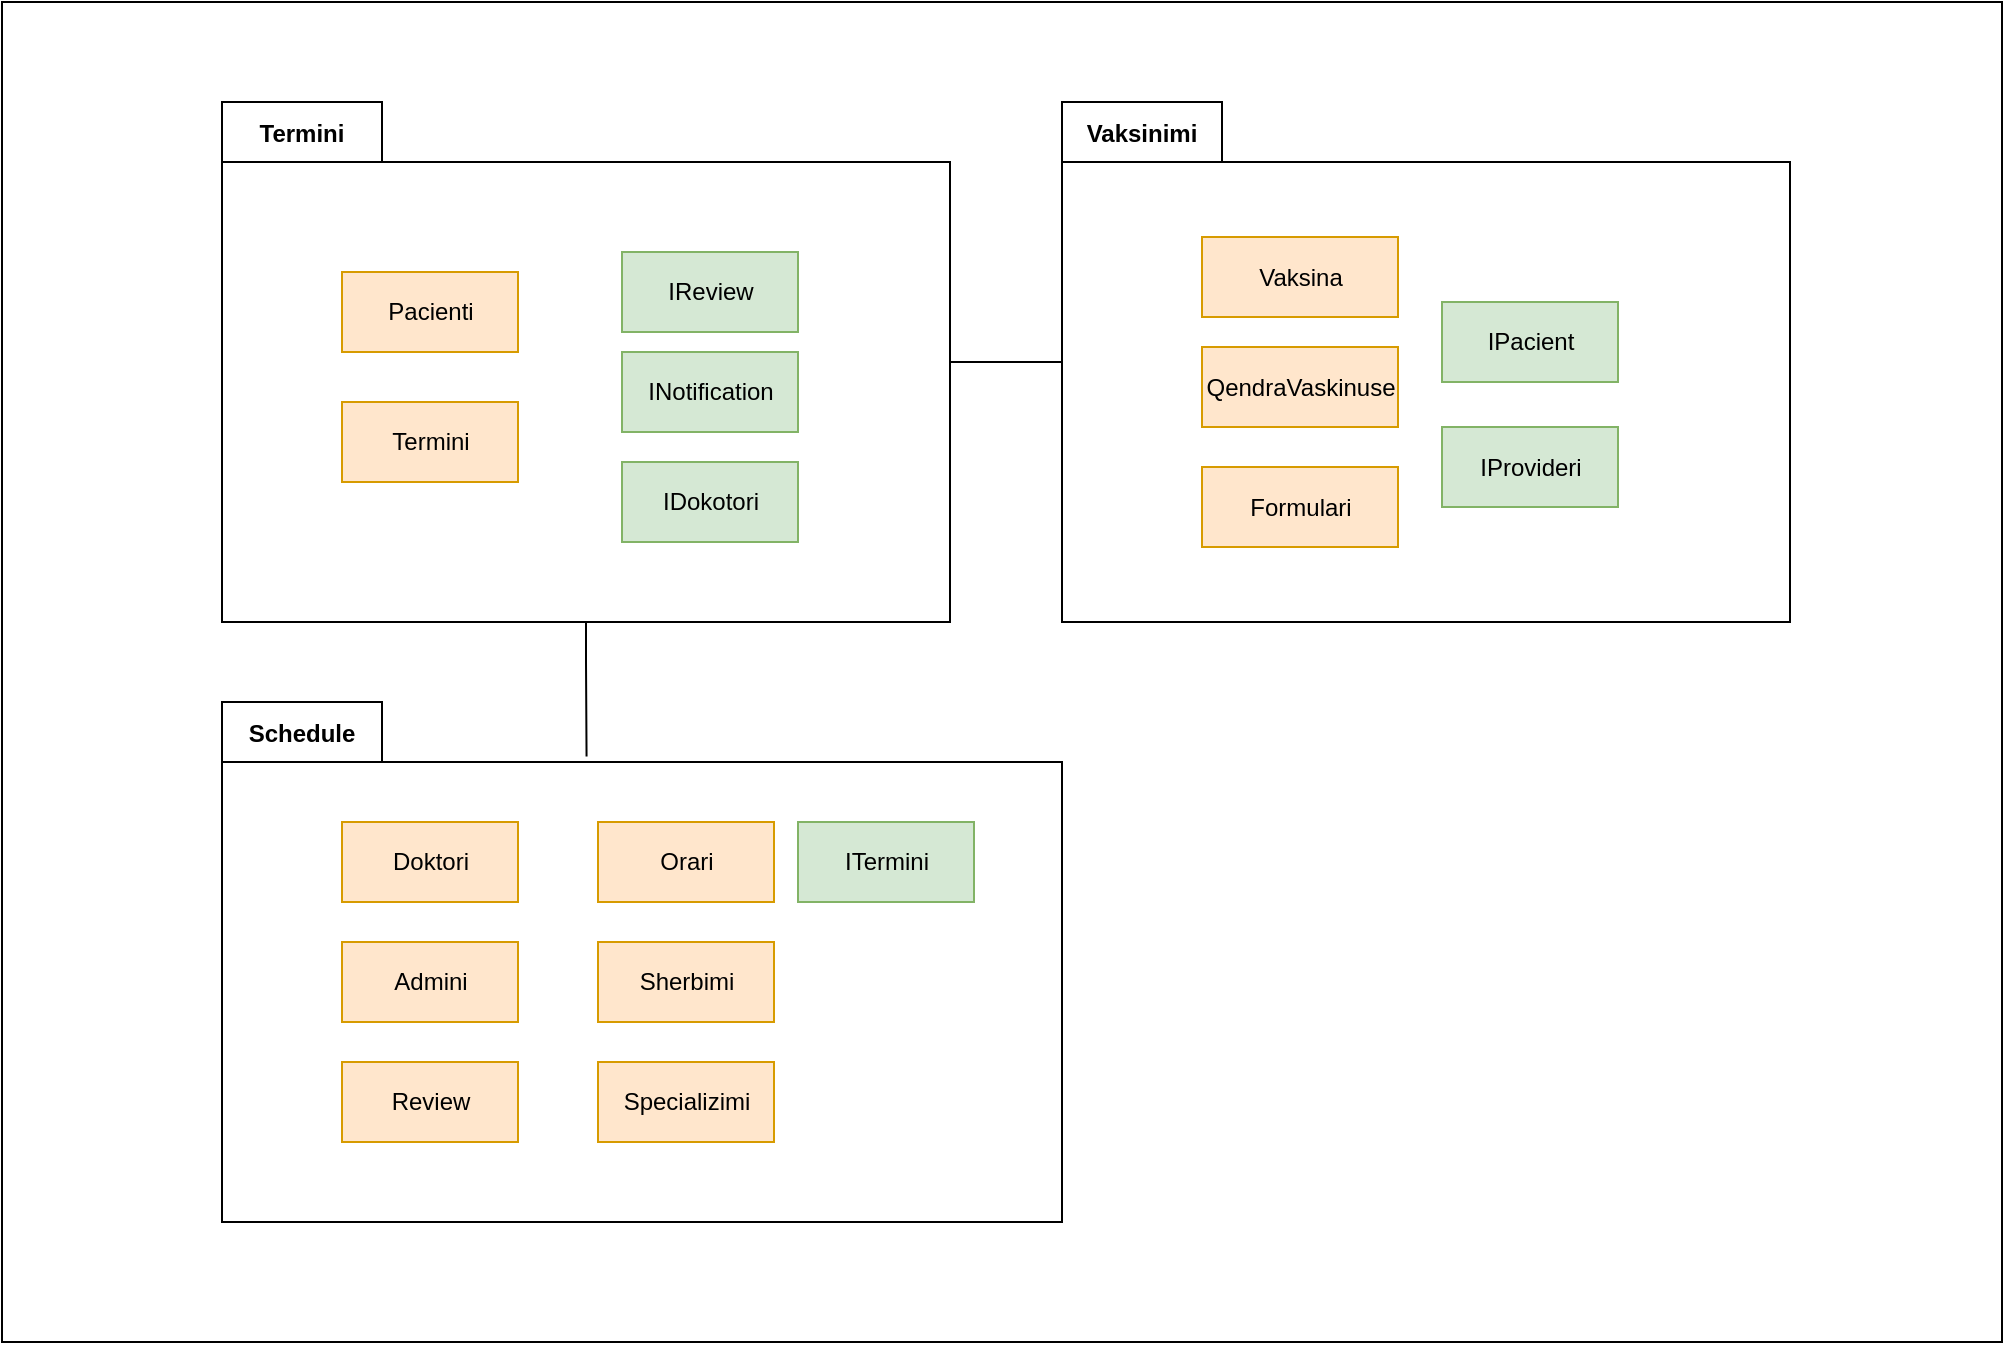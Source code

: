 <mxfile version="14.8.0" type="device" pages="2"><diagram id="k33zegL9VQqx3seDkkok" name="Modulet"><mxGraphModel dx="1888" dy="508" grid="1" gridSize="10" guides="1" tooltips="1" connect="1" arrows="1" fold="1" page="1" pageScale="1" pageWidth="850" pageHeight="1100" math="0" shadow="0"><root><mxCell id="0"/><mxCell id="1" parent="0"/><mxCell id="swbd2Avd1ABA0k2J9tso-1" value="" style="html=1;" parent="1" vertex="1"><mxGeometry x="-130" y="80" width="1000" height="670" as="geometry"/></mxCell><mxCell id="Uid67RoX6Of0XSh8Khxp-18" style="edgeStyle=orthogonalEdgeStyle;rounded=0;orthogonalLoop=1;jettySize=auto;html=1;endArrow=none;endFill=0;entryX=0.434;entryY=0.105;entryDx=0;entryDy=0;entryPerimeter=0;" parent="1" source="Uid67RoX6Of0XSh8Khxp-1" target="Uid67RoX6Of0XSh8Khxp-8" edge="1"><mxGeometry relative="1" as="geometry"/></mxCell><mxCell id="Uid67RoX6Of0XSh8Khxp-1" value="" style="shape=folder;fontStyle=1;spacingTop=10;tabWidth=80;tabHeight=30;tabPosition=left;html=1;" parent="1" vertex="1"><mxGeometry x="-20" y="130" width="364" height="260" as="geometry"/></mxCell><mxCell id="Uid67RoX6Of0XSh8Khxp-2" value="Termini" style="text;align=center;fontStyle=1;verticalAlign=middle;spacingLeft=3;spacingRight=3;strokeColor=none;rotatable=0;points=[[0,0.5],[1,0.5]];portConstraint=eastwest;" parent="1" vertex="1"><mxGeometry x="-20" y="130" width="80" height="30" as="geometry"/></mxCell><mxCell id="Uid67RoX6Of0XSh8Khxp-3" value="Pacienti" style="html=1;fillColor=#ffe6cc;strokeColor=#d79b00;" parent="1" vertex="1"><mxGeometry x="40" y="215" width="88" height="40" as="geometry"/></mxCell><mxCell id="Uid67RoX6Of0XSh8Khxp-4" value="Termini" style="html=1;fillColor=#ffe6cc;strokeColor=#d79b00;" parent="1" vertex="1"><mxGeometry x="40" y="280" width="88" height="40" as="geometry"/></mxCell><mxCell id="Uid67RoX6Of0XSh8Khxp-5" value="IDokotori" style="html=1;fillColor=#d5e8d4;strokeColor=#82b366;" parent="1" vertex="1"><mxGeometry x="180" y="310" width="88" height="40" as="geometry"/></mxCell><mxCell id="Uid67RoX6Of0XSh8Khxp-6" value="IReview" style="html=1;fillColor=#d5e8d4;strokeColor=#82b366;" parent="1" vertex="1"><mxGeometry x="180" y="205" width="88" height="40" as="geometry"/></mxCell><mxCell id="Uid67RoX6Of0XSh8Khxp-7" value="INotification" style="html=1;fillColor=#d5e8d4;strokeColor=#82b366;" parent="1" vertex="1"><mxGeometry x="180" y="255" width="88" height="40" as="geometry"/></mxCell><mxCell id="Uid67RoX6Of0XSh8Khxp-8" value="" style="shape=folder;fontStyle=1;spacingTop=10;tabWidth=80;tabHeight=30;tabPosition=left;html=1;" parent="1" vertex="1"><mxGeometry x="-20" y="430" width="420" height="260" as="geometry"/></mxCell><mxCell id="Uid67RoX6Of0XSh8Khxp-9" value="Schedule" style="text;align=center;fontStyle=1;verticalAlign=middle;spacingLeft=3;spacingRight=3;strokeColor=none;rotatable=0;points=[[0,0.5],[1,0.5]];portConstraint=eastwest;" parent="1" vertex="1"><mxGeometry x="-20" y="430" width="80" height="30" as="geometry"/></mxCell><mxCell id="Uid67RoX6Of0XSh8Khxp-10" value="Doktori" style="html=1;fillColor=#ffe6cc;strokeColor=#d79b00;" parent="1" vertex="1"><mxGeometry x="40" y="490" width="88" height="40" as="geometry"/></mxCell><mxCell id="Uid67RoX6Of0XSh8Khxp-11" value="Admini" style="html=1;fillColor=#ffe6cc;strokeColor=#d79b00;" parent="1" vertex="1"><mxGeometry x="40" y="550" width="88" height="40" as="geometry"/></mxCell><mxCell id="Uid67RoX6Of0XSh8Khxp-13" value="Review" style="html=1;fillColor=#ffe6cc;strokeColor=#d79b00;" parent="1" vertex="1"><mxGeometry x="40" y="610" width="88" height="40" as="geometry"/></mxCell><mxCell id="Uid67RoX6Of0XSh8Khxp-14" value="Specializimi" style="html=1;fillColor=#ffe6cc;strokeColor=#d79b00;" parent="1" vertex="1"><mxGeometry x="168" y="610" width="88" height="40" as="geometry"/></mxCell><mxCell id="Uid67RoX6Of0XSh8Khxp-15" value="Sherbimi" style="html=1;fillColor=#ffe6cc;strokeColor=#d79b00;" parent="1" vertex="1"><mxGeometry x="168" y="550" width="88" height="40" as="geometry"/></mxCell><mxCell id="Uid67RoX6Of0XSh8Khxp-16" value="Orari" style="html=1;fillColor=#ffe6cc;strokeColor=#d79b00;" parent="1" vertex="1"><mxGeometry x="168" y="490" width="88" height="40" as="geometry"/></mxCell><mxCell id="OQxi7uvkyAZMqTeyKaHG-6" style="edgeStyle=orthogonalEdgeStyle;rounded=0;orthogonalLoop=1;jettySize=auto;html=1;endArrow=none;endFill=0;" parent="1" source="0Z9PzIFMOd5WrnNBmMtE-2" target="Uid67RoX6Of0XSh8Khxp-1" edge="1"><mxGeometry relative="1" as="geometry"/></mxCell><mxCell id="0Z9PzIFMOd5WrnNBmMtE-2" value="" style="shape=folder;fontStyle=1;spacingTop=10;tabWidth=80;tabHeight=30;tabPosition=left;html=1;" parent="1" vertex="1"><mxGeometry x="400" y="130" width="364" height="260" as="geometry"/></mxCell><mxCell id="0Z9PzIFMOd5WrnNBmMtE-3" value="Vaksinimi" style="text;align=center;fontStyle=1;verticalAlign=middle;spacingLeft=3;spacingRight=3;strokeColor=none;rotatable=0;points=[[0,0.5],[1,0.5]];portConstraint=eastwest;" parent="1" vertex="1"><mxGeometry x="400" y="130" width="80" height="30" as="geometry"/></mxCell><mxCell id="OQxi7uvkyAZMqTeyKaHG-1" value="Vaksina" style="html=1;fillColor=#ffe6cc;strokeColor=#d79b00;" parent="1" vertex="1"><mxGeometry x="470" y="197.5" width="98" height="40" as="geometry"/></mxCell><mxCell id="OQxi7uvkyAZMqTeyKaHG-2" value="QendraVaskinuse" style="html=1;fillColor=#ffe6cc;strokeColor=#d79b00;" parent="1" vertex="1"><mxGeometry x="470" y="252.5" width="98" height="40" as="geometry"/></mxCell><mxCell id="OQxi7uvkyAZMqTeyKaHG-3" value="Formulari" style="html=1;fillColor=#ffe6cc;strokeColor=#d79b00;" parent="1" vertex="1"><mxGeometry x="470" y="312.5" width="98" height="40" as="geometry"/></mxCell><mxCell id="OQxi7uvkyAZMqTeyKaHG-4" value="IPacient" style="html=1;fillColor=#d5e8d4;strokeColor=#82b366;" parent="1" vertex="1"><mxGeometry x="590" y="230" width="88" height="40" as="geometry"/></mxCell><mxCell id="OQxi7uvkyAZMqTeyKaHG-5" value="IProvideri" style="html=1;fillColor=#d5e8d4;strokeColor=#82b366;" parent="1" vertex="1"><mxGeometry x="590" y="292.5" width="88" height="40" as="geometry"/></mxCell><mxCell id="3S6X_M_UFW9dDSJml6KU-1" value="ITermini" style="html=1;fillColor=#d5e8d4;strokeColor=#82b366;" parent="1" vertex="1"><mxGeometry x="268" y="490" width="88" height="40" as="geometry"/></mxCell></root></mxGraphModel></diagram><diagram id="VfHcinK6_UVf-Uv81s1w" name="Klasat"><mxGraphModel dx="4310" dy="1693" grid="1" gridSize="10" guides="1" tooltips="1" connect="1" arrows="1" fold="1" page="1" pageScale="1" pageWidth="850" pageHeight="1100" math="0" shadow="0"><root><mxCell id="ZXcws0fSCtxnyBzebHVL-0"/><mxCell id="ZXcws0fSCtxnyBzebHVL-1" parent="ZXcws0fSCtxnyBzebHVL-0"/><mxCell id="Sed4JCRo4WLqhVKc6IWr-0" value="" style="html=1;" parent="ZXcws0fSCtxnyBzebHVL-1" vertex="1"><mxGeometry x="-10" y="80" width="1860" height="1650" as="geometry"/></mxCell><mxCell id="NOSSka4yiGtaP-6WvTK8-81" style="edgeStyle=orthogonalEdgeStyle;rounded=0;orthogonalLoop=1;jettySize=auto;html=1;entryX=-0.005;entryY=0.5;entryDx=0;entryDy=0;entryPerimeter=0;startArrow=none;startFill=0;endArrow=none;endFill=0;" parent="ZXcws0fSCtxnyBzebHVL-1" source="ZXcws0fSCtxnyBzebHVL-2" target="XMN5vxJDnHhepaF_2a5f-101" edge="1"><mxGeometry relative="1" as="geometry"><Array as="points"><mxPoint x="890" y="540"/><mxPoint x="890" y="540"/></Array></mxGeometry></mxCell><mxCell id="NOSSka4yiGtaP-6WvTK8-82" style="edgeStyle=orthogonalEdgeStyle;rounded=0;orthogonalLoop=1;jettySize=auto;html=1;entryX=0.414;entryY=0.038;entryDx=0;entryDy=0;entryPerimeter=0;startArrow=none;startFill=0;endArrow=none;endFill=0;" parent="ZXcws0fSCtxnyBzebHVL-1" target="qk1tgBVgX1362j2SSE60-0" edge="1"><mxGeometry relative="1" as="geometry"><mxPoint x="444" y="810" as="sourcePoint"/><Array as="points"><mxPoint x="444" y="810"/></Array></mxGeometry></mxCell><mxCell id="ZXcws0fSCtxnyBzebHVL-2" value="" style="shape=folder;fontStyle=1;spacingTop=10;tabWidth=80;tabHeight=30;tabPosition=left;html=1;" parent="ZXcws0fSCtxnyBzebHVL-1" vertex="1"><mxGeometry x="80" y="110" width="750" height="700" as="geometry"/></mxCell><mxCell id="ZXcws0fSCtxnyBzebHVL-3" value="Termini" style="text;align=center;fontStyle=1;verticalAlign=middle;spacingLeft=3;spacingRight=3;strokeColor=none;rotatable=0;points=[[0,0.5],[1,0.5]];portConstraint=eastwest;" parent="ZXcws0fSCtxnyBzebHVL-1" vertex="1"><mxGeometry x="80" y="110" width="80" height="30" as="geometry"/></mxCell><mxCell id="u-i7TOHWi63Ty_zwytUt-9" value="Termini" style="swimlane;fontStyle=1;align=center;verticalAlign=top;childLayout=stackLayout;horizontal=1;startSize=26;horizontalStack=0;resizeParent=1;resizeParentMax=0;resizeLast=0;collapsible=1;marginBottom=0;fillColor=#ffe6cc;strokeColor=#d79b00;" parent="ZXcws0fSCtxnyBzebHVL-1" vertex="1"><mxGeometry x="180" y="218" width="160" height="138" as="geometry"/></mxCell><mxCell id="u-i7TOHWi63Ty_zwytUt-10" value="- DataVizites : Date" style="text;strokeColor=none;fillColor=none;align=left;verticalAlign=top;spacingLeft=4;spacingRight=4;overflow=hidden;rotatable=0;points=[[0,0.5],[1,0.5]];portConstraint=eastwest;" parent="u-i7TOHWi63Ty_zwytUt-9" vertex="1"><mxGeometry y="26" width="160" height="26" as="geometry"/></mxCell><mxCell id="edqLxlWeyWP161aqmwWa-0" value="- Id: int" style="text;strokeColor=none;fillColor=none;align=left;verticalAlign=top;spacingLeft=4;spacingRight=4;overflow=hidden;rotatable=0;points=[[0,0.5],[1,0.5]];portConstraint=eastwest;" parent="u-i7TOHWi63Ty_zwytUt-9" vertex="1"><mxGeometry y="52" width="160" height="26" as="geometry"/></mxCell><mxCell id="u-i7TOHWi63Ty_zwytUt-13" value="- Pacient: Pacienti" style="text;strokeColor=none;fillColor=none;align=left;verticalAlign=top;spacingLeft=4;spacingRight=4;overflow=hidden;rotatable=0;points=[[0,0.5],[1,0.5]];portConstraint=eastwest;" parent="u-i7TOHWi63Ty_zwytUt-9" vertex="1"><mxGeometry y="78" width="160" height="26" as="geometry"/></mxCell><mxCell id="ZkubREEjHrxDnlm7vg48-0" value="- Arsyeja: String" style="text;strokeColor=none;fillColor=none;align=left;verticalAlign=top;spacingLeft=4;spacingRight=4;overflow=hidden;rotatable=0;points=[[0,0.5],[1,0.5]];portConstraint=eastwest;" parent="u-i7TOHWi63Ty_zwytUt-9" vertex="1"><mxGeometry y="104" width="160" height="26" as="geometry"/></mxCell><mxCell id="u-i7TOHWi63Ty_zwytUt-11" value="" style="line;strokeWidth=1;fillColor=none;align=left;verticalAlign=middle;spacingTop=-1;spacingLeft=3;spacingRight=3;rotatable=0;labelPosition=right;points=[];portConstraint=eastwest;" parent="u-i7TOHWi63Ty_zwytUt-9" vertex="1"><mxGeometry y="130" width="160" height="8" as="geometry"/></mxCell><mxCell id="ZkubREEjHrxDnlm7vg48-18" style="edgeStyle=orthogonalEdgeStyle;rounded=0;orthogonalLoop=1;jettySize=auto;html=1;entryX=0;entryY=0.5;entryDx=0;entryDy=0;endArrow=none;endFill=0;" parent="ZXcws0fSCtxnyBzebHVL-1" source="ZkubREEjHrxDnlm7vg48-1" target="ZkubREEjHrxDnlm7vg48-14" edge="1"><mxGeometry relative="1" as="geometry"><Array as="points"><mxPoint x="360" y="485"/><mxPoint x="360" y="395"/></Array></mxGeometry></mxCell><mxCell id="ZkubREEjHrxDnlm7vg48-1" value="Pacienti" style="swimlane;fontStyle=1;align=center;verticalAlign=top;childLayout=stackLayout;horizontal=1;startSize=26;horizontalStack=0;resizeParent=1;resizeParentMax=0;resizeLast=0;collapsible=1;marginBottom=0;fillColor=#ffe6cc;strokeColor=#d79b00;" parent="ZXcws0fSCtxnyBzebHVL-1" vertex="1"><mxGeometry x="110" y="396" width="230" height="346" as="geometry"/></mxCell><mxCell id="ZkubREEjHrxDnlm7vg48-2" value="- Id: Guid" style="text;strokeColor=none;fillColor=none;align=left;verticalAlign=top;spacingLeft=4;spacingRight=4;overflow=hidden;rotatable=0;points=[[0,0.5],[1,0.5]];portConstraint=eastwest;" parent="ZkubREEjHrxDnlm7vg48-1" vertex="1"><mxGeometry y="26" width="230" height="26" as="geometry"/></mxCell><mxCell id="ZkubREEjHrxDnlm7vg48-3" value="- Emri: String" style="text;strokeColor=none;fillColor=none;align=left;verticalAlign=top;spacingLeft=4;spacingRight=4;overflow=hidden;rotatable=0;points=[[0,0.5],[1,0.5]];portConstraint=eastwest;" parent="ZkubREEjHrxDnlm7vg48-1" vertex="1"><mxGeometry y="52" width="230" height="26" as="geometry"/></mxCell><mxCell id="ZkubREEjHrxDnlm7vg48-4" value="- Mbiemri: String" style="text;strokeColor=none;fillColor=none;align=left;verticalAlign=top;spacingLeft=4;spacingRight=4;overflow=hidden;rotatable=0;points=[[0,0.5],[1,0.5]];portConstraint=eastwest;" parent="ZkubREEjHrxDnlm7vg48-1" vertex="1"><mxGeometry y="78" width="230" height="26" as="geometry"/></mxCell><mxCell id="ZkubREEjHrxDnlm7vg48-6" value="- Mosha: int " style="text;strokeColor=none;fillColor=none;align=left;verticalAlign=top;spacingLeft=4;spacingRight=4;overflow=hidden;rotatable=0;points=[[0,0.5],[1,0.5]];portConstraint=eastwest;" parent="ZkubREEjHrxDnlm7vg48-1" vertex="1"><mxGeometry y="104" width="230" height="26" as="geometry"/></mxCell><mxCell id="ZkubREEjHrxDnlm7vg48-7" value="- Gjinia: char" style="text;strokeColor=none;fillColor=none;align=left;verticalAlign=top;spacingLeft=4;spacingRight=4;overflow=hidden;rotatable=0;points=[[0,0.5],[1,0.5]];portConstraint=eastwest;" parent="ZkubREEjHrxDnlm7vg48-1" vertex="1"><mxGeometry y="130" width="230" height="26" as="geometry"/></mxCell><mxCell id="ZkubREEjHrxDnlm7vg48-8" value="- Qyteti: string" style="text;strokeColor=none;fillColor=none;align=left;verticalAlign=top;spacingLeft=4;spacingRight=4;overflow=hidden;rotatable=0;points=[[0,0.5],[1,0.5]];portConstraint=eastwest;" parent="ZkubREEjHrxDnlm7vg48-1" vertex="1"><mxGeometry y="156" width="230" height="26" as="geometry"/></mxCell><mxCell id="ZkubREEjHrxDnlm7vg48-9" value="- ZipKodi: int" style="text;strokeColor=none;fillColor=none;align=left;verticalAlign=top;spacingLeft=4;spacingRight=4;overflow=hidden;rotatable=0;points=[[0,0.5],[1,0.5]];portConstraint=eastwest;" parent="ZkubREEjHrxDnlm7vg48-1" vertex="1"><mxGeometry y="182" width="230" height="26" as="geometry"/></mxCell><mxCell id="ZkubREEjHrxDnlm7vg48-10" value="- Rruga: string" style="text;strokeColor=none;fillColor=none;align=left;verticalAlign=top;spacingLeft=4;spacingRight=4;overflow=hidden;rotatable=0;points=[[0,0.5],[1,0.5]];portConstraint=eastwest;" parent="ZkubREEjHrxDnlm7vg48-1" vertex="1"><mxGeometry y="208" width="230" height="26" as="geometry"/></mxCell><mxCell id="ZkubREEjHrxDnlm7vg48-26" value="- FavoriteList: List&lt;Doktori&gt;" style="text;strokeColor=none;fillColor=none;align=left;verticalAlign=top;spacingLeft=4;spacingRight=4;overflow=hidden;rotatable=0;points=[[0,0.5],[1,0.5]];portConstraint=eastwest;" parent="ZkubREEjHrxDnlm7vg48-1" vertex="1"><mxGeometry y="234" width="230" height="26" as="geometry"/></mxCell><mxCell id="ZkubREEjHrxDnlm7vg48-5" value="" style="line;strokeWidth=1;fillColor=none;align=left;verticalAlign=middle;spacingTop=-1;spacingLeft=3;spacingRight=3;rotatable=0;labelPosition=right;points=[];portConstraint=eastwest;" parent="ZkubREEjHrxDnlm7vg48-1" vertex="1"><mxGeometry y="260" width="230" height="8" as="geometry"/></mxCell><mxCell id="ZkubREEjHrxDnlm7vg48-29" value="+ CaktoTermin(d: Doktori)" style="text;strokeColor=none;fillColor=none;align=left;verticalAlign=top;spacingLeft=4;spacingRight=4;overflow=hidden;rotatable=0;points=[[0,0.5],[1,0.5]];portConstraint=eastwest;" parent="ZkubREEjHrxDnlm7vg48-1" vertex="1"><mxGeometry y="268" width="230" height="26" as="geometry"/></mxCell><mxCell id="ZkubREEjHrxDnlm7vg48-30" value="+ AddToFavoriteList(d: Doktori)" style="text;strokeColor=none;fillColor=none;align=left;verticalAlign=top;spacingLeft=4;spacingRight=4;overflow=hidden;rotatable=0;points=[[0,0.5],[1,0.5]];portConstraint=eastwest;" parent="ZkubREEjHrxDnlm7vg48-1" vertex="1"><mxGeometry y="294" width="230" height="26" as="geometry"/></mxCell><mxCell id="ZkubREEjHrxDnlm7vg48-31" value="+ KomentoDoktorin(r: Review, d: Doktori)" style="text;strokeColor=none;fillColor=none;align=left;verticalAlign=top;spacingLeft=4;spacingRight=4;overflow=hidden;rotatable=0;points=[[0,0.5],[1,0.5]];portConstraint=eastwest;" parent="ZkubREEjHrxDnlm7vg48-1" vertex="1"><mxGeometry y="320" width="230" height="26" as="geometry"/></mxCell><mxCell id="ZkubREEjHrxDnlm7vg48-27" style="edgeStyle=orthogonalEdgeStyle;rounded=0;orthogonalLoop=1;jettySize=auto;html=1;endArrow=diamond;endFill=0;" parent="ZXcws0fSCtxnyBzebHVL-1" source="ZkubREEjHrxDnlm7vg48-12" edge="1"><mxGeometry relative="1" as="geometry"><mxPoint x="340" y="530" as="targetPoint"/><Array as="points"><mxPoint x="495" y="530"/><mxPoint x="340" y="530"/></Array></mxGeometry></mxCell><mxCell id="ZkubREEjHrxDnlm7vg48-12" value="Doktori" style="swimlane;fontStyle=1;align=center;verticalAlign=top;childLayout=stackLayout;horizontal=1;startSize=26;horizontalStack=0;resizeParent=1;resizeParentMax=0;resizeLast=0;collapsible=1;marginBottom=0;fillColor=#d5e8d4;strokeColor=#82b366;" parent="ZXcws0fSCtxnyBzebHVL-1" vertex="1"><mxGeometry x="415" y="330" width="175" height="138" as="geometry"/></mxCell><mxCell id="ZkubREEjHrxDnlm7vg48-13" value="- Id: Guid" style="text;strokeColor=none;fillColor=none;align=left;verticalAlign=top;spacingLeft=4;spacingRight=4;overflow=hidden;rotatable=0;points=[[0,0.5],[1,0.5]];portConstraint=eastwest;" parent="ZkubREEjHrxDnlm7vg48-12" vertex="1"><mxGeometry y="26" width="175" height="26" as="geometry"/></mxCell><mxCell id="ZkubREEjHrxDnlm7vg48-14" value="- Emri: string" style="text;strokeColor=none;fillColor=none;align=left;verticalAlign=top;spacingLeft=4;spacingRight=4;overflow=hidden;rotatable=0;points=[[0,0.5],[1,0.5]];portConstraint=eastwest;" parent="ZkubREEjHrxDnlm7vg48-12" vertex="1"><mxGeometry y="52" width="175" height="26" as="geometry"/></mxCell><mxCell id="ZkubREEjHrxDnlm7vg48-15" value="- Sherbimet: List&lt;sherbimi&gt;" style="text;strokeColor=none;fillColor=none;align=left;verticalAlign=top;spacingLeft=4;spacingRight=4;overflow=hidden;rotatable=0;points=[[0,0.5],[1,0.5]];portConstraint=eastwest;" parent="ZkubREEjHrxDnlm7vg48-12" vertex="1"><mxGeometry y="78" width="175" height="26" as="geometry"/></mxCell><mxCell id="g65QVyzm55NulBkGHCND-2" value="- Specialitet: List&lt;specialiteti&gt;" style="text;strokeColor=none;fillColor=none;align=left;verticalAlign=top;spacingLeft=4;spacingRight=4;overflow=hidden;rotatable=0;points=[[0,0.5],[1,0.5]];portConstraint=eastwest;" vertex="1" parent="ZkubREEjHrxDnlm7vg48-12"><mxGeometry y="104" width="175" height="26" as="geometry"/></mxCell><mxCell id="ZkubREEjHrxDnlm7vg48-16" value="" style="line;strokeWidth=1;fillColor=none;align=left;verticalAlign=middle;spacingTop=-1;spacingLeft=3;spacingRight=3;rotatable=0;labelPosition=right;points=[];portConstraint=eastwest;" parent="ZkubREEjHrxDnlm7vg48-12" vertex="1"><mxGeometry y="130" width="175" height="8" as="geometry"/></mxCell><mxCell id="ZkubREEjHrxDnlm7vg48-19" style="edgeStyle=orthogonalEdgeStyle;rounded=0;orthogonalLoop=1;jettySize=auto;html=1;endArrow=none;endFill=0;dashed=1;exitX=1;exitY=0.5;exitDx=0;exitDy=0;" parent="ZXcws0fSCtxnyBzebHVL-1" source="u-i7TOHWi63Ty_zwytUt-13" edge="1"><mxGeometry relative="1" as="geometry"><mxPoint x="360" y="400" as="targetPoint"/><Array as="points"><mxPoint x="360" y="309"/></Array></mxGeometry></mxCell><mxCell id="ZkubREEjHrxDnlm7vg48-20" value="" style="ellipse;whiteSpace=wrap;html=1;" parent="ZXcws0fSCtxnyBzebHVL-1" vertex="1"><mxGeometry x="350" y="385" width="20" height="20" as="geometry"/></mxCell><mxCell id="ZkubREEjHrxDnlm7vg48-24" value="0..*" style="text;align=center;fontStyle=1;verticalAlign=middle;spacingLeft=3;spacingRight=3;strokeColor=none;rotatable=0;points=[[0,0.5],[1,0.5]];portConstraint=eastwest;" parent="ZXcws0fSCtxnyBzebHVL-1" vertex="1"><mxGeometry x="340" y="480" width="29" height="20" as="geometry"/></mxCell><mxCell id="ZkubREEjHrxDnlm7vg48-25" value="0..*" style="text;align=center;fontStyle=1;verticalAlign=middle;spacingLeft=3;spacingRight=3;strokeColor=none;rotatable=0;points=[[0,0.5],[1,0.5]];portConstraint=eastwest;" parent="ZXcws0fSCtxnyBzebHVL-1" vertex="1"><mxGeometry x="386" y="376" width="29" height="20" as="geometry"/></mxCell><mxCell id="ZkubREEjHrxDnlm7vg48-42" style="edgeStyle=orthogonalEdgeStyle;rounded=0;orthogonalLoop=1;jettySize=auto;html=1;entryX=1;entryY=0.5;entryDx=0;entryDy=0;endArrow=none;endFill=0;" parent="ZXcws0fSCtxnyBzebHVL-1" source="ZkubREEjHrxDnlm7vg48-32" target="ZkubREEjHrxDnlm7vg48-30" edge="1"><mxGeometry relative="1" as="geometry"/></mxCell><mxCell id="ZkubREEjHrxDnlm7vg48-43" style="edgeStyle=orthogonalEdgeStyle;rounded=0;orthogonalLoop=1;jettySize=auto;html=1;entryX=1;entryY=0.5;entryDx=0;entryDy=0;endArrow=none;endFill=0;" parent="ZXcws0fSCtxnyBzebHVL-1" source="ZkubREEjHrxDnlm7vg48-32" target="ZkubREEjHrxDnlm7vg48-30" edge="1"><mxGeometry relative="1" as="geometry"/></mxCell><mxCell id="ZkubREEjHrxDnlm7vg48-32" value="Review" style="swimlane;fontStyle=1;align=center;verticalAlign=top;childLayout=stackLayout;horizontal=1;startSize=26;horizontalStack=0;resizeParent=1;resizeParentMax=0;resizeLast=0;collapsible=1;marginBottom=0;fillColor=#d5e8d4;strokeColor=#82b366;" parent="ZXcws0fSCtxnyBzebHVL-1" vertex="1"><mxGeometry x="415" y="660" width="160" height="86" as="geometry"><mxRectangle x="415" y="660" width="70" height="26" as="alternateBounds"/></mxGeometry></mxCell><mxCell id="ZkubREEjHrxDnlm7vg48-34" value="- Komenti: string" style="text;strokeColor=none;fillColor=none;align=left;verticalAlign=top;spacingLeft=4;spacingRight=4;overflow=hidden;rotatable=0;points=[[0,0.5],[1,0.5]];portConstraint=eastwest;" parent="ZkubREEjHrxDnlm7vg48-32" vertex="1"><mxGeometry y="26" width="160" height="26" as="geometry"/></mxCell><mxCell id="ZkubREEjHrxDnlm7vg48-41" value="- Yllat: int" style="text;strokeColor=none;fillColor=none;align=left;verticalAlign=top;spacingLeft=4;spacingRight=4;overflow=hidden;rotatable=0;points=[[0,0.5],[1,0.5]];portConstraint=eastwest;" parent="ZkubREEjHrxDnlm7vg48-32" vertex="1"><mxGeometry y="52" width="160" height="26" as="geometry"/></mxCell><mxCell id="ZkubREEjHrxDnlm7vg48-36" value="" style="line;strokeWidth=1;fillColor=none;align=left;verticalAlign=middle;spacingTop=-1;spacingLeft=3;spacingRight=3;rotatable=0;labelPosition=right;points=[];portConstraint=eastwest;" parent="ZkubREEjHrxDnlm7vg48-32" vertex="1"><mxGeometry y="78" width="160" height="8" as="geometry"/></mxCell><mxCell id="ZkubREEjHrxDnlm7vg48-50" style="edgeStyle=orthogonalEdgeStyle;rounded=0;orthogonalLoop=1;jettySize=auto;html=1;entryX=1;entryY=0.5;entryDx=0;entryDy=0;endArrow=none;endFill=0;" parent="ZXcws0fSCtxnyBzebHVL-1" source="ZkubREEjHrxDnlm7vg48-44" target="ZkubREEjHrxDnlm7vg48-9" edge="1"><mxGeometry relative="1" as="geometry"/></mxCell><mxCell id="ZkubREEjHrxDnlm7vg48-51" style="edgeStyle=orthogonalEdgeStyle;rounded=0;orthogonalLoop=1;jettySize=auto;html=1;endArrow=none;endFill=0;" parent="ZXcws0fSCtxnyBzebHVL-1" source="ZkubREEjHrxDnlm7vg48-44" target="u-i7TOHWi63Ty_zwytUt-10" edge="1"><mxGeometry relative="1" as="geometry"/></mxCell><mxCell id="ZkubREEjHrxDnlm7vg48-44" value="Notification" style="swimlane;fontStyle=1;align=center;verticalAlign=top;childLayout=stackLayout;horizontal=1;startSize=26;horizontalStack=0;resizeParent=1;resizeParentMax=0;resizeLast=0;collapsible=1;marginBottom=0;fillColor=#d5e8d4;strokeColor=#82b366;" parent="ZXcws0fSCtxnyBzebHVL-1" vertex="1"><mxGeometry x="550" y="561" width="250" height="60" as="geometry"><mxRectangle x="415" y="660" width="70" height="26" as="alternateBounds"/></mxGeometry></mxCell><mxCell id="ZkubREEjHrxDnlm7vg48-47" value="" style="line;strokeWidth=1;fillColor=none;align=left;verticalAlign=middle;spacingTop=-1;spacingLeft=3;spacingRight=3;rotatable=0;labelPosition=right;points=[];portConstraint=eastwest;" parent="ZkubREEjHrxDnlm7vg48-44" vertex="1"><mxGeometry y="26" width="250" height="8" as="geometry"/></mxCell><mxCell id="ZkubREEjHrxDnlm7vg48-49" value="- NjoftoPacientin(p: Pacient, t: Termin): void" style="text;strokeColor=none;fillColor=none;align=left;verticalAlign=top;spacingLeft=4;spacingRight=4;overflow=hidden;rotatable=0;points=[[0,0.5],[1,0.5]];portConstraint=eastwest;" parent="ZkubREEjHrxDnlm7vg48-44" vertex="1"><mxGeometry y="34" width="250" height="26" as="geometry"/></mxCell><mxCell id="qk1tgBVgX1362j2SSE60-0" value="" style="shape=folder;fontStyle=1;spacingTop=10;tabWidth=80;tabHeight=30;tabPosition=left;html=1;" parent="ZXcws0fSCtxnyBzebHVL-1" vertex="1"><mxGeometry x="80" y="830" width="900" height="870" as="geometry"/></mxCell><mxCell id="XMN5vxJDnHhepaF_2a5f-7" value="Doktori" style="swimlane;fontStyle=1;align=center;verticalAlign=top;childLayout=stackLayout;horizontal=1;startSize=26;horizontalStack=0;resizeParent=1;resizeParentMax=0;resizeLast=0;collapsible=1;marginBottom=0;fillColor=#ffe6cc;strokeColor=#d79b00;" parent="ZXcws0fSCtxnyBzebHVL-1" vertex="1"><mxGeometry x="110" y="930" width="220" height="398" as="geometry"/></mxCell><mxCell id="XMN5vxJDnHhepaF_2a5f-8" value="- Id: Guid" style="text;strokeColor=none;fillColor=none;align=left;verticalAlign=top;spacingLeft=4;spacingRight=4;overflow=hidden;rotatable=0;points=[[0,0.5],[1,0.5]];portConstraint=eastwest;" parent="XMN5vxJDnHhepaF_2a5f-7" vertex="1"><mxGeometry y="26" width="220" height="26" as="geometry"/></mxCell><mxCell id="XMN5vxJDnHhepaF_2a5f-9" value="- Emri: String" style="text;strokeColor=none;fillColor=none;align=left;verticalAlign=top;spacingLeft=4;spacingRight=4;overflow=hidden;rotatable=0;points=[[0,0.5],[1,0.5]];portConstraint=eastwest;" parent="XMN5vxJDnHhepaF_2a5f-7" vertex="1"><mxGeometry y="52" width="220" height="26" as="geometry"/></mxCell><mxCell id="XMN5vxJDnHhepaF_2a5f-10" value="- Mbiemri: String" style="text;strokeColor=none;fillColor=none;align=left;verticalAlign=top;spacingLeft=4;spacingRight=4;overflow=hidden;rotatable=0;points=[[0,0.5],[1,0.5]];portConstraint=eastwest;" parent="XMN5vxJDnHhepaF_2a5f-7" vertex="1"><mxGeometry y="78" width="220" height="26" as="geometry"/></mxCell><mxCell id="XMN5vxJDnHhepaF_2a5f-11" value="- Gjinia: char" style="text;strokeColor=none;fillColor=none;align=left;verticalAlign=top;spacingLeft=4;spacingRight=4;overflow=hidden;rotatable=0;points=[[0,0.5],[1,0.5]];portConstraint=eastwest;" parent="XMN5vxJDnHhepaF_2a5f-7" vertex="1"><mxGeometry y="104" width="220" height="26" as="geometry"/></mxCell><mxCell id="XMN5vxJDnHhepaF_2a5f-15" value="- Mosha: int" style="text;strokeColor=none;fillColor=none;align=left;verticalAlign=top;spacingLeft=4;spacingRight=4;overflow=hidden;rotatable=0;points=[[0,0.5],[1,0.5]];portConstraint=eastwest;" parent="XMN5vxJDnHhepaF_2a5f-7" vertex="1"><mxGeometry y="130" width="220" height="26" as="geometry"/></mxCell><mxCell id="XMN5vxJDnHhepaF_2a5f-98" value="- Oraret: List&lt;Orari&gt;" style="text;strokeColor=none;fillColor=none;align=left;verticalAlign=top;spacingLeft=4;spacingRight=4;overflow=hidden;rotatable=0;points=[[0,0.5],[1,0.5]];portConstraint=eastwest;" parent="XMN5vxJDnHhepaF_2a5f-7" vertex="1"><mxGeometry y="156" width="220" height="26" as="geometry"/></mxCell><mxCell id="XMN5vxJDnHhepaF_2a5f-16" value="- Sherbimet: List&lt;Sherbimi&gt;" style="text;strokeColor=none;fillColor=none;align=left;verticalAlign=top;spacingLeft=4;spacingRight=4;overflow=hidden;rotatable=0;points=[[0,0.5],[1,0.5]];portConstraint=eastwest;" parent="XMN5vxJDnHhepaF_2a5f-7" vertex="1"><mxGeometry y="182" width="220" height="26" as="geometry"/></mxCell><mxCell id="XMN5vxJDnHhepaF_2a5f-17" value="- Speclizimet: List&lt;Specializimi&gt;" style="text;strokeColor=none;fillColor=none;align=left;verticalAlign=top;spacingLeft=4;spacingRight=4;overflow=hidden;rotatable=0;points=[[0,0.5],[1,0.5]];portConstraint=eastwest;" parent="XMN5vxJDnHhepaF_2a5f-7" vertex="1"><mxGeometry y="208" width="220" height="26" as="geometry"/></mxCell><mxCell id="XMN5vxJDnHhepaF_2a5f-22" value="- Reviews: List&lt;Review&gt;" style="text;strokeColor=none;fillColor=none;align=left;verticalAlign=top;spacingLeft=4;spacingRight=4;overflow=hidden;rotatable=0;points=[[0,0.5],[1,0.5]];portConstraint=eastwest;" parent="XMN5vxJDnHhepaF_2a5f-7" vertex="1"><mxGeometry y="234" width="220" height="26" as="geometry"/></mxCell><mxCell id="XMN5vxJDnHhepaF_2a5f-12" value="" style="line;strokeWidth=1;fillColor=none;align=left;verticalAlign=middle;spacingTop=-1;spacingLeft=3;spacingRight=3;rotatable=0;labelPosition=right;points=[];portConstraint=eastwest;" parent="XMN5vxJDnHhepaF_2a5f-7" vertex="1"><mxGeometry y="260" width="220" height="8" as="geometry"/></mxCell><mxCell id="XMN5vxJDnHhepaF_2a5f-19" value="+ ShtoSpecilizimin(s: Specilizimi): void" style="text;strokeColor=none;fillColor=none;align=left;verticalAlign=top;spacingLeft=4;spacingRight=4;overflow=hidden;rotatable=0;points=[[0,0.5],[1,0.5]];portConstraint=eastwest;" parent="XMN5vxJDnHhepaF_2a5f-7" vertex="1"><mxGeometry y="268" width="220" height="26" as="geometry"/></mxCell><mxCell id="XMN5vxJDnHhepaF_2a5f-20" value="+ ShtoSherbimin(s: Sherbimi): void" style="text;strokeColor=none;fillColor=none;align=left;verticalAlign=top;spacingLeft=4;spacingRight=4;overflow=hidden;rotatable=0;points=[[0,0.5],[1,0.5]];portConstraint=eastwest;" parent="XMN5vxJDnHhepaF_2a5f-7" vertex="1"><mxGeometry y="294" width="220" height="26" as="geometry"/></mxCell><mxCell id="XMN5vxJDnHhepaF_2a5f-99" value="+ ShtoOrar(o: Orari): void" style="text;strokeColor=none;fillColor=none;align=left;verticalAlign=top;spacingLeft=4;spacingRight=4;overflow=hidden;rotatable=0;points=[[0,0.5],[1,0.5]];portConstraint=eastwest;" parent="XMN5vxJDnHhepaF_2a5f-7" vertex="1"><mxGeometry y="320" width="220" height="26" as="geometry"/></mxCell><mxCell id="XMN5vxJDnHhepaF_2a5f-21" value="+ FshijKomentin(r: Review): void" style="text;strokeColor=none;fillColor=none;align=left;verticalAlign=top;spacingLeft=4;spacingRight=4;overflow=hidden;rotatable=0;points=[[0,0.5],[1,0.5]];portConstraint=eastwest;" parent="XMN5vxJDnHhepaF_2a5f-7" vertex="1"><mxGeometry y="346" width="220" height="26" as="geometry"/></mxCell><mxCell id="XMN5vxJDnHhepaF_2a5f-23" value="+ AnuloTermin(t: Termini): void" style="text;strokeColor=none;fillColor=none;align=left;verticalAlign=top;spacingLeft=4;spacingRight=4;overflow=hidden;rotatable=0;points=[[0,0.5],[1,0.5]];portConstraint=eastwest;" parent="XMN5vxJDnHhepaF_2a5f-7" vertex="1"><mxGeometry y="372" width="220" height="26" as="geometry"/></mxCell><mxCell id="XMN5vxJDnHhepaF_2a5f-14" value="Schedul" style="text;align=center;fontStyle=1;verticalAlign=middle;spacingLeft=3;spacingRight=3;strokeColor=none;rotatable=0;points=[[0,0.5],[1,0.5]];portConstraint=eastwest;" parent="ZXcws0fSCtxnyBzebHVL-1" vertex="1"><mxGeometry x="80" y="830" width="80" height="30" as="geometry"/></mxCell><mxCell id="XMN5vxJDnHhepaF_2a5f-33" style="edgeStyle=orthogonalEdgeStyle;rounded=0;orthogonalLoop=1;jettySize=auto;html=1;endArrow=diamond;endFill=0;startArrow=none;startFill=0;exitX=0;exitY=0.5;exitDx=0;exitDy=0;" parent="ZXcws0fSCtxnyBzebHVL-1" source="XMN5vxJDnHhepaF_2a5f-25" target="XMN5vxJDnHhepaF_2a5f-98" edge="1"><mxGeometry relative="1" as="geometry"/></mxCell><mxCell id="XMN5vxJDnHhepaF_2a5f-24" value="Orari" style="swimlane;fontStyle=1;align=center;verticalAlign=top;childLayout=stackLayout;horizontal=1;startSize=26;horizontalStack=0;resizeParent=1;resizeParentMax=0;resizeLast=0;collapsible=1;marginBottom=0;fillColor=#ffe6cc;strokeColor=#d79b00;" parent="ZXcws0fSCtxnyBzebHVL-1" vertex="1"><mxGeometry x="422.5" y="884" width="160" height="242" as="geometry"/></mxCell><mxCell id="XMN5vxJDnHhepaF_2a5f-25" value="- Id: int" style="text;strokeColor=none;fillColor=none;align=left;verticalAlign=top;spacingLeft=4;spacingRight=4;overflow=hidden;rotatable=0;points=[[0,0.5],[1,0.5]];portConstraint=eastwest;" parent="XMN5vxJDnHhepaF_2a5f-24" vertex="1"><mxGeometry y="26" width="160" height="26" as="geometry"/></mxCell><mxCell id="XMN5vxJDnHhepaF_2a5f-28" value="- Dita: string" style="text;strokeColor=none;fillColor=none;align=left;verticalAlign=top;spacingLeft=4;spacingRight=4;overflow=hidden;rotatable=0;points=[[0,0.5],[1,0.5]];portConstraint=eastwest;" parent="XMN5vxJDnHhepaF_2a5f-24" vertex="1"><mxGeometry y="52" width="160" height="26" as="geometry"/></mxCell><mxCell id="XMN5vxJDnHhepaF_2a5f-29" value="- OraFillimi: Time" style="text;strokeColor=none;fillColor=none;align=left;verticalAlign=top;spacingLeft=4;spacingRight=4;overflow=hidden;rotatable=0;points=[[0,0.5],[1,0.5]];portConstraint=eastwest;" parent="XMN5vxJDnHhepaF_2a5f-24" vertex="1"><mxGeometry y="78" width="160" height="26" as="geometry"/></mxCell><mxCell id="XMN5vxJDnHhepaF_2a5f-30" value="- OraMbaraimit: Time" style="text;strokeColor=none;fillColor=none;align=left;verticalAlign=top;spacingLeft=4;spacingRight=4;overflow=hidden;rotatable=0;points=[[0,0.5],[1,0.5]];portConstraint=eastwest;" parent="XMN5vxJDnHhepaF_2a5f-24" vertex="1"><mxGeometry y="104" width="160" height="26" as="geometry"/></mxCell><mxCell id="XMN5vxJDnHhepaF_2a5f-31" value="- Pushim: boolean" style="text;strokeColor=none;fillColor=none;align=left;verticalAlign=top;spacingLeft=4;spacingRight=4;overflow=hidden;rotatable=0;points=[[0,0.5],[1,0.5]];portConstraint=eastwest;" parent="XMN5vxJDnHhepaF_2a5f-24" vertex="1"><mxGeometry y="130" width="160" height="26" as="geometry"/></mxCell><mxCell id="XMN5vxJDnHhepaF_2a5f-26" value="" style="line;strokeWidth=1;fillColor=none;align=left;verticalAlign=middle;spacingTop=-1;spacingLeft=3;spacingRight=3;rotatable=0;labelPosition=right;points=[];portConstraint=eastwest;" parent="XMN5vxJDnHhepaF_2a5f-24" vertex="1"><mxGeometry y="156" width="160" height="8" as="geometry"/></mxCell><mxCell id="XMN5vxJDnHhepaF_2a5f-27" value="+ ModifikonOrarin(): void" style="text;strokeColor=none;fillColor=none;align=left;verticalAlign=top;spacingLeft=4;spacingRight=4;overflow=hidden;rotatable=0;points=[[0,0.5],[1,0.5]];portConstraint=eastwest;" parent="XMN5vxJDnHhepaF_2a5f-24" vertex="1"><mxGeometry y="164" width="160" height="26" as="geometry"/></mxCell><mxCell id="XMN5vxJDnHhepaF_2a5f-32" value="+ FshijeOrarin(): void" style="text;strokeColor=none;fillColor=none;align=left;verticalAlign=top;spacingLeft=4;spacingRight=4;overflow=hidden;rotatable=0;points=[[0,0.5],[1,0.5]];portConstraint=eastwest;" parent="XMN5vxJDnHhepaF_2a5f-24" vertex="1"><mxGeometry y="190" width="160" height="26" as="geometry"/></mxCell><mxCell id="XMN5vxJDnHhepaF_2a5f-79" value="+ CaktoPushim(): void" style="text;strokeColor=none;fillColor=none;align=left;verticalAlign=top;spacingLeft=4;spacingRight=4;overflow=hidden;rotatable=0;points=[[0,0.5],[1,0.5]];portConstraint=eastwest;" parent="XMN5vxJDnHhepaF_2a5f-24" vertex="1"><mxGeometry y="216" width="160" height="26" as="geometry"/></mxCell><mxCell id="XMN5vxJDnHhepaF_2a5f-96" style="edgeStyle=orthogonalEdgeStyle;rounded=0;orthogonalLoop=1;jettySize=auto;html=1;startArrow=none;startFill=0;endArrow=none;endFill=0;" parent="ZXcws0fSCtxnyBzebHVL-1" source="XMN5vxJDnHhepaF_2a5f-44" edge="1"><mxGeometry relative="1" as="geometry"><mxPoint x="190" y="1328" as="targetPoint"/><Array as="points"/></mxGeometry></mxCell><mxCell id="XMN5vxJDnHhepaF_2a5f-44" value="Termini" style="swimlane;fontStyle=1;align=center;verticalAlign=top;childLayout=stackLayout;horizontal=1;startSize=26;horizontalStack=0;resizeParent=1;resizeParentMax=0;resizeLast=0;collapsible=1;marginBottom=0;fillColor=#d5e8d4;strokeColor=#82b366;" parent="ZXcws0fSCtxnyBzebHVL-1" vertex="1"><mxGeometry x="110" y="1354" width="160" height="86" as="geometry"/></mxCell><mxCell id="XMN5vxJDnHhepaF_2a5f-45" value="- Id: int" style="text;strokeColor=none;fillColor=none;align=left;verticalAlign=top;spacingLeft=4;spacingRight=4;overflow=hidden;rotatable=0;points=[[0,0.5],[1,0.5]];portConstraint=eastwest;" parent="XMN5vxJDnHhepaF_2a5f-44" vertex="1"><mxGeometry y="26" width="160" height="26" as="geometry"/></mxCell><mxCell id="XMN5vxJDnHhepaF_2a5f-48" value="- Data: Date" style="text;strokeColor=none;fillColor=none;align=left;verticalAlign=top;spacingLeft=4;spacingRight=4;overflow=hidden;rotatable=0;points=[[0,0.5],[1,0.5]];portConstraint=eastwest;" parent="XMN5vxJDnHhepaF_2a5f-44" vertex="1"><mxGeometry y="52" width="160" height="26" as="geometry"/></mxCell><mxCell id="XMN5vxJDnHhepaF_2a5f-46" value="" style="line;strokeWidth=1;fillColor=none;align=left;verticalAlign=middle;spacingTop=-1;spacingLeft=3;spacingRight=3;rotatable=0;labelPosition=right;points=[];portConstraint=eastwest;" parent="XMN5vxJDnHhepaF_2a5f-44" vertex="1"><mxGeometry y="78" width="160" height="8" as="geometry"/></mxCell><mxCell id="XMN5vxJDnHhepaF_2a5f-62" style="edgeStyle=orthogonalEdgeStyle;rounded=0;orthogonalLoop=1;jettySize=auto;html=1;startArrow=none;startFill=0;endArrow=diamond;endFill=0;exitX=0;exitY=0.5;exitDx=0;exitDy=0;" parent="ZXcws0fSCtxnyBzebHVL-1" source="XMN5vxJDnHhepaF_2a5f-52" target="XMN5vxJDnHhepaF_2a5f-16" edge="1"><mxGeometry relative="1" as="geometry"><Array as="points"><mxPoint x="380" y="1235"/><mxPoint x="380" y="1125"/></Array></mxGeometry></mxCell><mxCell id="XMN5vxJDnHhepaF_2a5f-50" value="Sherbimi" style="swimlane;fontStyle=1;align=center;verticalAlign=top;childLayout=stackLayout;horizontal=1;startSize=26;horizontalStack=0;resizeParent=1;resizeParentMax=0;resizeLast=0;collapsible=1;marginBottom=0;fillColor=#ffe6cc;strokeColor=#d79b00;" parent="ZXcws0fSCtxnyBzebHVL-1" vertex="1"><mxGeometry x="415" y="1170" width="160" height="164" as="geometry"/></mxCell><mxCell id="XMN5vxJDnHhepaF_2a5f-51" value="- Id: int" style="text;strokeColor=none;fillColor=none;align=left;verticalAlign=top;spacingLeft=4;spacingRight=4;overflow=hidden;rotatable=0;points=[[0,0.5],[1,0.5]];portConstraint=eastwest;" parent="XMN5vxJDnHhepaF_2a5f-50" vertex="1"><mxGeometry y="26" width="160" height="26" as="geometry"/></mxCell><mxCell id="XMN5vxJDnHhepaF_2a5f-52" value="- Emri: string" style="text;strokeColor=none;fillColor=none;align=left;verticalAlign=top;spacingLeft=4;spacingRight=4;overflow=hidden;rotatable=0;points=[[0,0.5],[1,0.5]];portConstraint=eastwest;" parent="XMN5vxJDnHhepaF_2a5f-50" vertex="1"><mxGeometry y="52" width="160" height="26" as="geometry"/></mxCell><mxCell id="XMN5vxJDnHhepaF_2a5f-61" value="- LlojiSherbimit: stirng" style="text;strokeColor=none;fillColor=none;align=left;verticalAlign=top;spacingLeft=4;spacingRight=4;overflow=hidden;rotatable=0;points=[[0,0.5],[1,0.5]];portConstraint=eastwest;" parent="XMN5vxJDnHhepaF_2a5f-50" vertex="1"><mxGeometry y="78" width="160" height="26" as="geometry"/></mxCell><mxCell id="XMN5vxJDnHhepaF_2a5f-56" value="" style="line;strokeWidth=1;fillColor=none;align=left;verticalAlign=middle;spacingTop=-1;spacingLeft=3;spacingRight=3;rotatable=0;labelPosition=right;points=[];portConstraint=eastwest;" parent="XMN5vxJDnHhepaF_2a5f-50" vertex="1"><mxGeometry y="104" width="160" height="8" as="geometry"/></mxCell><mxCell id="XMN5vxJDnHhepaF_2a5f-57" value="+ ModifikoSherbimin(): void" style="text;strokeColor=none;fillColor=none;align=left;verticalAlign=top;spacingLeft=4;spacingRight=4;overflow=hidden;rotatable=0;points=[[0,0.5],[1,0.5]];portConstraint=eastwest;" parent="XMN5vxJDnHhepaF_2a5f-50" vertex="1"><mxGeometry y="112" width="160" height="26" as="geometry"/></mxCell><mxCell id="XMN5vxJDnHhepaF_2a5f-59" value="+ FshijeSherbimin(): void" style="text;strokeColor=none;fillColor=none;align=left;verticalAlign=top;spacingLeft=4;spacingRight=4;overflow=hidden;rotatable=0;points=[[0,0.5],[1,0.5]];portConstraint=eastwest;" parent="XMN5vxJDnHhepaF_2a5f-50" vertex="1"><mxGeometry y="138" width="160" height="26" as="geometry"/></mxCell><mxCell id="XMN5vxJDnHhepaF_2a5f-63" value="Specializimi" style="swimlane;fontStyle=1;align=center;verticalAlign=top;childLayout=stackLayout;horizontal=1;startSize=26;horizontalStack=0;resizeParent=1;resizeParentMax=0;resizeLast=0;collapsible=1;marginBottom=0;fillColor=#ffe6cc;strokeColor=#d79b00;" parent="ZXcws0fSCtxnyBzebHVL-1" vertex="1"><mxGeometry x="415" y="1360" width="175" height="138" as="geometry"/></mxCell><mxCell id="XMN5vxJDnHhepaF_2a5f-64" value="- Id: int" style="text;strokeColor=none;fillColor=none;align=left;verticalAlign=top;spacingLeft=4;spacingRight=4;overflow=hidden;rotatable=0;points=[[0,0.5],[1,0.5]];portConstraint=eastwest;" parent="XMN5vxJDnHhepaF_2a5f-63" vertex="1"><mxGeometry y="26" width="175" height="26" as="geometry"/></mxCell><mxCell id="XMN5vxJDnHhepaF_2a5f-65" value="- Emri: string" style="text;strokeColor=none;fillColor=none;align=left;verticalAlign=top;spacingLeft=4;spacingRight=4;overflow=hidden;rotatable=0;points=[[0,0.5],[1,0.5]];portConstraint=eastwest;" parent="XMN5vxJDnHhepaF_2a5f-63" vertex="1"><mxGeometry y="52" width="175" height="26" as="geometry"/></mxCell><mxCell id="XMN5vxJDnHhepaF_2a5f-67" value="" style="line;strokeWidth=1;fillColor=none;align=left;verticalAlign=middle;spacingTop=-1;spacingLeft=3;spacingRight=3;rotatable=0;labelPosition=right;points=[];portConstraint=eastwest;" parent="XMN5vxJDnHhepaF_2a5f-63" vertex="1"><mxGeometry y="78" width="175" height="8" as="geometry"/></mxCell><mxCell id="XMN5vxJDnHhepaF_2a5f-68" value="+ ModifikoSpecilizimin(): void" style="text;strokeColor=none;fillColor=none;align=left;verticalAlign=top;spacingLeft=4;spacingRight=4;overflow=hidden;rotatable=0;points=[[0,0.5],[1,0.5]];portConstraint=eastwest;" parent="XMN5vxJDnHhepaF_2a5f-63" vertex="1"><mxGeometry y="86" width="175" height="26" as="geometry"/></mxCell><mxCell id="XMN5vxJDnHhepaF_2a5f-69" value="+ FshijeSpecizlizimin(): void" style="text;strokeColor=none;fillColor=none;align=left;verticalAlign=top;spacingLeft=4;spacingRight=4;overflow=hidden;rotatable=0;points=[[0,0.5],[1,0.5]];portConstraint=eastwest;" parent="XMN5vxJDnHhepaF_2a5f-63" vertex="1"><mxGeometry y="112" width="175" height="26" as="geometry"/></mxCell><mxCell id="XMN5vxJDnHhepaF_2a5f-70" style="edgeStyle=orthogonalEdgeStyle;rounded=0;orthogonalLoop=1;jettySize=auto;html=1;entryX=1;entryY=0.5;entryDx=0;entryDy=0;startArrow=none;startFill=0;endArrow=diamond;endFill=0;" parent="ZXcws0fSCtxnyBzebHVL-1" source="XMN5vxJDnHhepaF_2a5f-65" target="XMN5vxJDnHhepaF_2a5f-17" edge="1"><mxGeometry relative="1" as="geometry"><Array as="points"><mxPoint x="370" y="1425"/><mxPoint x="370" y="1151"/></Array></mxGeometry></mxCell><mxCell id="XMN5vxJDnHhepaF_2a5f-72" value="Review" style="swimlane;fontStyle=1;align=center;verticalAlign=top;childLayout=stackLayout;horizontal=1;startSize=26;horizontalStack=0;resizeParent=1;resizeParentMax=0;resizeLast=0;collapsible=1;marginBottom=0;fillColor=#ffe6cc;strokeColor=#d79b00;" parent="ZXcws0fSCtxnyBzebHVL-1" vertex="1"><mxGeometry x="450" y="1518" width="160" height="112" as="geometry"/></mxCell><mxCell id="XMN5vxJDnHhepaF_2a5f-73" value="- Id: int" style="text;strokeColor=none;fillColor=none;align=left;verticalAlign=top;spacingLeft=4;spacingRight=4;overflow=hidden;rotatable=0;points=[[0,0.5],[1,0.5]];portConstraint=eastwest;" parent="XMN5vxJDnHhepaF_2a5f-72" vertex="1"><mxGeometry y="26" width="160" height="26" as="geometry"/></mxCell><mxCell id="XMN5vxJDnHhepaF_2a5f-74" value="- Yllat: int" style="text;strokeColor=none;fillColor=none;align=left;verticalAlign=top;spacingLeft=4;spacingRight=4;overflow=hidden;rotatable=0;points=[[0,0.5],[1,0.5]];portConstraint=eastwest;" parent="XMN5vxJDnHhepaF_2a5f-72" vertex="1"><mxGeometry y="52" width="160" height="26" as="geometry"/></mxCell><mxCell id="XMN5vxJDnHhepaF_2a5f-75" value="- Komenti: string" style="text;strokeColor=none;fillColor=none;align=left;verticalAlign=top;spacingLeft=4;spacingRight=4;overflow=hidden;rotatable=0;points=[[0,0.5],[1,0.5]];portConstraint=eastwest;" parent="XMN5vxJDnHhepaF_2a5f-72" vertex="1"><mxGeometry y="78" width="160" height="26" as="geometry"/></mxCell><mxCell id="XMN5vxJDnHhepaF_2a5f-76" value="" style="line;strokeWidth=1;fillColor=none;align=left;verticalAlign=middle;spacingTop=-1;spacingLeft=3;spacingRight=3;rotatable=0;labelPosition=right;points=[];portConstraint=eastwest;" parent="XMN5vxJDnHhepaF_2a5f-72" vertex="1"><mxGeometry y="104" width="160" height="8" as="geometry"/></mxCell><mxCell id="XMN5vxJDnHhepaF_2a5f-80" style="edgeStyle=orthogonalEdgeStyle;rounded=0;orthogonalLoop=1;jettySize=auto;html=1;startArrow=none;startFill=0;endArrow=diamond;endFill=1;entryX=0.945;entryY=1.004;entryDx=0;entryDy=0;entryPerimeter=0;" parent="ZXcws0fSCtxnyBzebHVL-1" source="XMN5vxJDnHhepaF_2a5f-74" target="XMN5vxJDnHhepaF_2a5f-23" edge="1"><mxGeometry relative="1" as="geometry"><mxPoint x="317" y="1300" as="targetPoint"/><Array as="points"><mxPoint x="360" y="1583"/><mxPoint x="360" y="1350"/><mxPoint x="318" y="1350"/></Array></mxGeometry></mxCell><mxCell id="XMN5vxJDnHhepaF_2a5f-89" style="edgeStyle=orthogonalEdgeStyle;rounded=0;orthogonalLoop=1;jettySize=auto;html=1;entryX=0.999;entryY=1.027;entryDx=0;entryDy=0;entryPerimeter=0;startArrow=none;startFill=0;endArrow=none;endFill=0;" parent="ZXcws0fSCtxnyBzebHVL-1" source="XMN5vxJDnHhepaF_2a5f-81" target="XMN5vxJDnHhepaF_2a5f-65" edge="1"><mxGeometry relative="1" as="geometry"><Array as="points"><mxPoint x="727" y="1439"/></Array></mxGeometry></mxCell><mxCell id="XMN5vxJDnHhepaF_2a5f-92" style="edgeStyle=orthogonalEdgeStyle;rounded=0;orthogonalLoop=1;jettySize=auto;html=1;startArrow=none;startFill=0;endArrow=none;endFill=0;exitX=0;exitY=0.5;exitDx=0;exitDy=0;" parent="ZXcws0fSCtxnyBzebHVL-1" source="XMN5vxJDnHhepaF_2a5f-82" edge="1"><mxGeometry relative="1" as="geometry"><mxPoint x="630" y="1150" as="sourcePoint"/><mxPoint x="330" y="1110" as="targetPoint"/><Array as="points"><mxPoint x="620" y="1150"/><mxPoint x="390" y="1150"/><mxPoint x="390" y="1110"/><mxPoint x="330" y="1110"/></Array></mxGeometry></mxCell><mxCell id="XMN5vxJDnHhepaF_2a5f-81" value="Admini" style="swimlane;fontStyle=1;align=center;verticalAlign=top;childLayout=stackLayout;horizontal=1;startSize=26;horizontalStack=0;resizeParent=1;resizeParentMax=0;resizeLast=0;collapsible=1;marginBottom=0;fillColor=#ffe6cc;strokeColor=#d79b00;" parent="ZXcws0fSCtxnyBzebHVL-1" vertex="1"><mxGeometry x="620" y="1110" width="330" height="190" as="geometry"/></mxCell><mxCell id="XMN5vxJDnHhepaF_2a5f-82" value="- Id: int" style="text;strokeColor=none;fillColor=none;align=left;verticalAlign=top;spacingLeft=4;spacingRight=4;overflow=hidden;rotatable=0;points=[[0,0.5],[1,0.5]];portConstraint=eastwest;" parent="XMN5vxJDnHhepaF_2a5f-81" vertex="1"><mxGeometry y="26" width="330" height="26" as="geometry"/></mxCell><mxCell id="XMN5vxJDnHhepaF_2a5f-83" value="- Emri: string" style="text;strokeColor=none;fillColor=none;align=left;verticalAlign=top;spacingLeft=4;spacingRight=4;overflow=hidden;rotatable=0;points=[[0,0.5],[1,0.5]];portConstraint=eastwest;" parent="XMN5vxJDnHhepaF_2a5f-81" vertex="1"><mxGeometry y="52" width="330" height="26" as="geometry"/></mxCell><mxCell id="XMN5vxJDnHhepaF_2a5f-84" value="- Mbiemri: string" style="text;strokeColor=none;fillColor=none;align=left;verticalAlign=top;spacingLeft=4;spacingRight=4;overflow=hidden;rotatable=0;points=[[0,0.5],[1,0.5]];portConstraint=eastwest;" parent="XMN5vxJDnHhepaF_2a5f-81" vertex="1"><mxGeometry y="78" width="330" height="26" as="geometry"/></mxCell><mxCell id="XMN5vxJDnHhepaF_2a5f-85" value="" style="line;strokeWidth=1;fillColor=none;align=left;verticalAlign=middle;spacingTop=-1;spacingLeft=3;spacingRight=3;rotatable=0;labelPosition=right;points=[];portConstraint=eastwest;" parent="XMN5vxJDnHhepaF_2a5f-81" vertex="1"><mxGeometry y="104" width="330" height="8" as="geometry"/></mxCell><mxCell id="XMN5vxJDnHhepaF_2a5f-86" value="+ KonfifromFshirjenKomentit(r: Review, d: Doctor): void" style="text;strokeColor=none;fillColor=none;align=left;verticalAlign=top;spacingLeft=4;spacingRight=4;overflow=hidden;rotatable=0;points=[[0,0.5],[1,0.5]];portConstraint=eastwest;" parent="XMN5vxJDnHhepaF_2a5f-81" vertex="1"><mxGeometry y="112" width="330" height="26" as="geometry"/></mxCell><mxCell id="XMN5vxJDnHhepaF_2a5f-87" value="+ KrijoSherbim(s: Sherbimi): void" style="text;strokeColor=none;fillColor=none;align=left;verticalAlign=top;spacingLeft=4;spacingRight=4;overflow=hidden;rotatable=0;points=[[0,0.5],[1,0.5]];portConstraint=eastwest;" parent="XMN5vxJDnHhepaF_2a5f-81" vertex="1"><mxGeometry y="138" width="330" height="26" as="geometry"/></mxCell><mxCell id="XMN5vxJDnHhepaF_2a5f-88" value="+ KrijoSpecialitet(s: Specialiteti): void" style="text;strokeColor=none;fillColor=none;align=left;verticalAlign=top;spacingLeft=4;spacingRight=4;overflow=hidden;rotatable=0;points=[[0,0.5],[1,0.5]];portConstraint=eastwest;" parent="XMN5vxJDnHhepaF_2a5f-81" vertex="1"><mxGeometry y="164" width="330" height="26" as="geometry"/></mxCell><mxCell id="XMN5vxJDnHhepaF_2a5f-90" style="edgeStyle=orthogonalEdgeStyle;rounded=0;orthogonalLoop=1;jettySize=auto;html=1;entryX=1;entryY=0.5;entryDx=0;entryDy=0;startArrow=none;startFill=0;endArrow=none;endFill=0;" parent="ZXcws0fSCtxnyBzebHVL-1" source="XMN5vxJDnHhepaF_2a5f-84" target="XMN5vxJDnHhepaF_2a5f-51" edge="1"><mxGeometry relative="1" as="geometry"><Array as="points"><mxPoint x="620" y="1209"/><mxPoint x="620" y="1209"/></Array></mxGeometry></mxCell><mxCell id="XMN5vxJDnHhepaF_2a5f-91" style="edgeStyle=orthogonalEdgeStyle;rounded=0;orthogonalLoop=1;jettySize=auto;html=1;entryX=1;entryY=0.5;entryDx=0;entryDy=0;startArrow=none;startFill=0;endArrow=none;endFill=0;" parent="ZXcws0fSCtxnyBzebHVL-1" target="XMN5vxJDnHhepaF_2a5f-75" edge="1"><mxGeometry relative="1" as="geometry"><mxPoint x="788" y="1302" as="sourcePoint"/><Array as="points"><mxPoint x="788" y="1609"/></Array></mxGeometry></mxCell><mxCell id="XMN5vxJDnHhepaF_2a5f-93" value="1...*" style="text;align=center;fontStyle=1;verticalAlign=middle;spacingLeft=3;spacingRight=3;strokeColor=none;rotatable=0;points=[[0,0.5],[1,0.5]];portConstraint=eastwest;" parent="ZXcws0fSCtxnyBzebHVL-1" vertex="1"><mxGeometry x="350" y="1404" width="80" height="26" as="geometry"/></mxCell><mxCell id="XMN5vxJDnHhepaF_2a5f-94" value="3...*" style="text;align=center;fontStyle=1;verticalAlign=middle;spacingLeft=3;spacingRight=3;strokeColor=none;rotatable=0;points=[[0,0.5],[1,0.5]];portConstraint=eastwest;" parent="ZXcws0fSCtxnyBzebHVL-1" vertex="1"><mxGeometry x="360.5" y="1207" width="80" height="26" as="geometry"/></mxCell><mxCell id="XMN5vxJDnHhepaF_2a5f-101" value="" style="shape=folder;fontStyle=1;spacingTop=10;tabWidth=80;tabHeight=30;tabPosition=left;html=1;" parent="ZXcws0fSCtxnyBzebHVL-1" vertex="1"><mxGeometry x="1010" y="160" width="730" height="760" as="geometry"/></mxCell><mxCell id="NOSSka4yiGtaP-6WvTK8-36" style="edgeStyle=orthogonalEdgeStyle;rounded=0;orthogonalLoop=1;jettySize=auto;html=1;entryX=0;entryY=0.5;entryDx=0;entryDy=0;startArrow=none;startFill=0;endArrow=none;endFill=0;exitX=0;exitY=0.5;exitDx=0;exitDy=0;" parent="ZXcws0fSCtxnyBzebHVL-1" source="NOSSka4yiGtaP-6WvTK8-14" target="NOSSka4yiGtaP-6WvTK8-32" edge="1"><mxGeometry x="1030" y="210.64" as="geometry"><Array as="points"><mxPoint x="1070" y="375.64"/><mxPoint x="1050" y="375.64"/><mxPoint x="1050" y="655.64"/></Array></mxGeometry></mxCell><mxCell id="NOSSka4yiGtaP-6WvTK8-65" style="edgeStyle=orthogonalEdgeStyle;rounded=0;orthogonalLoop=1;jettySize=auto;html=1;startArrow=none;startFill=0;endArrow=diamond;endFill=0;entryX=0;entryY=0.5;entryDx=0;entryDy=0;" parent="ZXcws0fSCtxnyBzebHVL-1" source="NOSSka4yiGtaP-6WvTK8-5" target="NOSSka4yiGtaP-6WvTK8-60" edge="1"><mxGeometry x="1030" y="210.64" as="geometry"><mxPoint x="1350" y="545.335" as="targetPoint"/><Array as="points"><mxPoint x="1330" y="349.64"/><mxPoint x="1330" y="643.64"/></Array></mxGeometry></mxCell><mxCell id="NOSSka4yiGtaP-6WvTK8-5" value="Vaksina" style="swimlane;fontStyle=1;align=center;verticalAlign=top;childLayout=stackLayout;horizontal=1;startSize=26;horizontalStack=0;resizeParent=1;resizeParentMax=0;resizeLast=0;collapsible=1;marginBottom=0;fillColor=#ffe6cc;strokeColor=#d79b00;" parent="ZXcws0fSCtxnyBzebHVL-1" vertex="1"><mxGeometry x="1070" y="280.491" width="160" height="142.766" as="geometry"/></mxCell><mxCell id="NOSSka4yiGtaP-6WvTK8-6" value="- Id: guid" style="text;strokeColor=none;fillColor=none;align=left;verticalAlign=top;spacingLeft=4;spacingRight=4;overflow=hidden;rotatable=0;points=[[0,0.5],[1,0.5]];portConstraint=eastwest;" parent="NOSSka4yiGtaP-6WvTK8-5" vertex="1"><mxGeometry y="26" width="160" height="27.106" as="geometry"/></mxCell><mxCell id="NOSSka4yiGtaP-6WvTK8-13" value="- Prodhuesi: string" style="text;strokeColor=none;fillColor=none;align=left;verticalAlign=top;spacingLeft=4;spacingRight=4;overflow=hidden;rotatable=0;points=[[0,0.5],[1,0.5]];portConstraint=eastwest;" parent="NOSSka4yiGtaP-6WvTK8-5" vertex="1"><mxGeometry y="53.106" width="160" height="27.106" as="geometry"/></mxCell><mxCell id="NOSSka4yiGtaP-6WvTK8-14" value="- TemperaturaMbajties: int" style="text;strokeColor=none;fillColor=none;align=left;verticalAlign=top;spacingLeft=4;spacingRight=4;overflow=hidden;rotatable=0;points=[[0,0.5],[1,0.5]];portConstraint=eastwest;" parent="NOSSka4yiGtaP-6WvTK8-5" vertex="1"><mxGeometry y="80.213" width="160" height="27.106" as="geometry"/></mxCell><mxCell id="NOSSka4yiGtaP-6WvTK8-15" value="- DataSkadimit: Date" style="text;strokeColor=none;fillColor=none;align=left;verticalAlign=top;spacingLeft=4;spacingRight=4;overflow=hidden;rotatable=0;points=[[0,0.5],[1,0.5]];portConstraint=eastwest;" parent="NOSSka4yiGtaP-6WvTK8-5" vertex="1"><mxGeometry y="107.319" width="160" height="27.106" as="geometry"/></mxCell><mxCell id="NOSSka4yiGtaP-6WvTK8-7" value="" style="line;strokeWidth=1;fillColor=none;align=left;verticalAlign=middle;spacingTop=-1;spacingLeft=3;spacingRight=3;rotatable=0;labelPosition=right;points=[];portConstraint=eastwest;" parent="NOSSka4yiGtaP-6WvTK8-5" vertex="1"><mxGeometry y="134.426" width="160" height="8.34" as="geometry"/></mxCell><mxCell id="NOSSka4yiGtaP-6WvTK8-74" style="edgeStyle=orthogonalEdgeStyle;rounded=0;orthogonalLoop=1;jettySize=auto;html=1;entryX=0;entryY=0.5;entryDx=0;entryDy=0;startArrow=none;startFill=0;endArrow=none;endFill=0;" parent="ZXcws0fSCtxnyBzebHVL-1" source="NOSSka4yiGtaP-6WvTK8-28" target="NOSSka4yiGtaP-6WvTK8-73" edge="1"><mxGeometry x="1030" y="210.64" as="geometry"><Array as="points"><mxPoint x="1290" y="406.64"/></Array></mxGeometry></mxCell><mxCell id="NOSSka4yiGtaP-6WvTK8-28" value="Formulari" style="swimlane;fontStyle=1;align=center;verticalAlign=top;childLayout=stackLayout;horizontal=1;startSize=26;horizontalStack=0;resizeParent=1;resizeParentMax=0;resizeLast=0;collapsible=1;marginBottom=0;fillColor=#ffe6cc;strokeColor=#d79b00;" parent="ZXcws0fSCtxnyBzebHVL-1" vertex="1"><mxGeometry x="1070" y="561.644" width="220" height="251.191" as="geometry"/></mxCell><mxCell id="NOSSka4yiGtaP-6WvTK8-29" value="- Id: int" style="text;strokeColor=none;fillColor=none;align=left;verticalAlign=top;spacingLeft=4;spacingRight=4;overflow=hidden;rotatable=0;points=[[0,0.5],[1,0.5]];portConstraint=eastwest;" parent="NOSSka4yiGtaP-6WvTK8-28" vertex="1"><mxGeometry y="26" width="220" height="27.106" as="geometry"/></mxCell><mxCell id="NOSSka4yiGtaP-6WvTK8-30" value="- EmriAplikuesit: string" style="text;strokeColor=none;fillColor=none;align=left;verticalAlign=top;spacingLeft=4;spacingRight=4;overflow=hidden;rotatable=0;points=[[0,0.5],[1,0.5]];portConstraint=eastwest;" parent="NOSSka4yiGtaP-6WvTK8-28" vertex="1"><mxGeometry y="53.106" width="220" height="27.106" as="geometry"/></mxCell><mxCell id="NOSSka4yiGtaP-6WvTK8-32" value="- MbiemriAplikuesit: string" style="text;strokeColor=none;fillColor=none;align=left;verticalAlign=top;spacingLeft=4;spacingRight=4;overflow=hidden;rotatable=0;points=[[0,0.5],[1,0.5]];portConstraint=eastwest;" parent="NOSSka4yiGtaP-6WvTK8-28" vertex="1"><mxGeometry y="80.213" width="220" height="27.106" as="geometry"/></mxCell><mxCell id="NOSSka4yiGtaP-6WvTK8-34" value="- MoshaAplikuesit: int" style="text;strokeColor=none;fillColor=none;align=left;verticalAlign=top;spacingLeft=4;spacingRight=4;overflow=hidden;rotatable=0;points=[[0,0.5],[1,0.5]];portConstraint=eastwest;" parent="NOSSka4yiGtaP-6WvTK8-28" vertex="1"><mxGeometry y="107.319" width="220" height="27.106" as="geometry"/></mxCell><mxCell id="g65QVyzm55NulBkGHCND-1" value="- GrupiGjakut: char" style="text;strokeColor=none;fillColor=none;align=left;verticalAlign=top;spacingLeft=4;spacingRight=4;overflow=hidden;rotatable=0;points=[[0,0.5],[1,0.5]];portConstraint=eastwest;" vertex="1" parent="NOSSka4yiGtaP-6WvTK8-28"><mxGeometry y="134.426" width="220" height="27.106" as="geometry"/></mxCell><mxCell id="g65QVyzm55NulBkGHCND-0" value="- KaAlergji: boolean" style="text;strokeColor=none;fillColor=none;align=left;verticalAlign=top;spacingLeft=4;spacingRight=4;overflow=hidden;rotatable=0;points=[[0,0.5],[1,0.5]];portConstraint=eastwest;" vertex="1" parent="NOSSka4yiGtaP-6WvTK8-28"><mxGeometry y="161.532" width="220" height="27.106" as="geometry"/></mxCell><mxCell id="NOSSka4yiGtaP-6WvTK8-38" value="- Qyteti: string" style="text;strokeColor=none;fillColor=none;align=left;verticalAlign=top;spacingLeft=4;spacingRight=4;overflow=hidden;rotatable=0;points=[[0,0.5],[1,0.5]];portConstraint=eastwest;" parent="NOSSka4yiGtaP-6WvTK8-28" vertex="1"><mxGeometry y="188.638" width="220" height="27.106" as="geometry"/></mxCell><mxCell id="NOSSka4yiGtaP-6WvTK8-35" value="- QendraVaksinimit: QendaVaksinuese" style="text;strokeColor=none;fillColor=none;align=left;verticalAlign=top;spacingLeft=4;spacingRight=4;overflow=hidden;rotatable=0;points=[[0,0.5],[1,0.5]];portConstraint=eastwest;" parent="NOSSka4yiGtaP-6WvTK8-28" vertex="1"><mxGeometry y="215.745" width="220" height="27.106" as="geometry"/></mxCell><mxCell id="NOSSka4yiGtaP-6WvTK8-33" value="" style="line;strokeWidth=1;fillColor=none;align=left;verticalAlign=middle;spacingTop=-1;spacingLeft=3;spacingRight=3;rotatable=0;labelPosition=right;points=[];portConstraint=eastwest;" parent="NOSSka4yiGtaP-6WvTK8-28" vertex="1"><mxGeometry y="242.851" width="220" height="8.34" as="geometry"/></mxCell><mxCell id="NOSSka4yiGtaP-6WvTK8-75" style="edgeStyle=orthogonalEdgeStyle;rounded=0;orthogonalLoop=1;jettySize=auto;html=1;startArrow=none;startFill=0;endArrow=none;endFill=0;" parent="ZXcws0fSCtxnyBzebHVL-1" source="NOSSka4yiGtaP-6WvTK8-39" edge="1"><mxGeometry relative="1" as="geometry"><Array as="points"><mxPoint x="1410" y="709.64"/><mxPoint x="1410" y="709.64"/></Array><mxPoint x="1290" y="710" as="targetPoint"/></mxGeometry></mxCell><mxCell id="NOSSka4yiGtaP-6WvTK8-39" value="QendraVaksinuese" style="swimlane;fontStyle=1;align=center;verticalAlign=top;childLayout=stackLayout;horizontal=1;startSize=26;horizontalStack=0;resizeParent=1;resizeParentMax=0;resizeLast=0;collapsible=1;marginBottom=0;fillColor=#ffe6cc;strokeColor=#d79b00;" parent="ZXcws0fSCtxnyBzebHVL-1" vertex="1"><mxGeometry x="1440" y="576.763" width="260" height="169.872" as="geometry"/></mxCell><mxCell id="NOSSka4yiGtaP-6WvTK8-41" value="- Id: int" style="text;strokeColor=none;fillColor=none;align=left;verticalAlign=top;spacingLeft=4;spacingRight=4;overflow=hidden;rotatable=0;points=[[0,0.5],[1,0.5]];portConstraint=eastwest;" parent="NOSSka4yiGtaP-6WvTK8-39" vertex="1"><mxGeometry y="26" width="260" height="27.106" as="geometry"/></mxCell><mxCell id="NOSSka4yiGtaP-6WvTK8-60" value="- Regjioni: string" style="text;strokeColor=none;fillColor=none;align=left;verticalAlign=top;spacingLeft=4;spacingRight=4;overflow=hidden;rotatable=0;points=[[0,0.5],[1,0.5]];portConstraint=eastwest;" parent="NOSSka4yiGtaP-6WvTK8-39" vertex="1"><mxGeometry y="53.106" width="260" height="27.106" as="geometry"/></mxCell><mxCell id="NOSSka4yiGtaP-6WvTK8-61" value="- Vaksinat: List&lt;Vaksina&gt;" style="text;strokeColor=none;fillColor=none;align=left;verticalAlign=top;spacingLeft=4;spacingRight=4;overflow=hidden;rotatable=0;points=[[0,0.5],[1,0.5]];portConstraint=eastwest;" parent="NOSSka4yiGtaP-6WvTK8-39" vertex="1"><mxGeometry y="80.213" width="260" height="27.106" as="geometry"/></mxCell><mxCell id="NOSSka4yiGtaP-6WvTK8-44" value="" style="line;strokeWidth=1;fillColor=none;align=left;verticalAlign=middle;spacingTop=-1;spacingLeft=3;spacingRight=3;rotatable=0;labelPosition=right;points=[];portConstraint=eastwest;" parent="NOSSka4yiGtaP-6WvTK8-39" vertex="1"><mxGeometry y="107.319" width="260" height="8.34" as="geometry"/></mxCell><mxCell id="NOSSka4yiGtaP-6WvTK8-62" value="+ AprovoAplikimin(f: Formulari) : void" style="text;strokeColor=none;fillColor=none;align=left;verticalAlign=top;spacingLeft=4;spacingRight=4;overflow=hidden;rotatable=0;points=[[0,0.5],[1,0.5]];portConstraint=eastwest;" parent="NOSSka4yiGtaP-6WvTK8-39" vertex="1"><mxGeometry y="115.66" width="260" height="27.106" as="geometry"/></mxCell><mxCell id="NOSSka4yiGtaP-6WvTK8-63" value="+ DergoKerkesPerFurnizim(p: Provider) : void" style="text;strokeColor=none;fillColor=none;align=left;verticalAlign=top;spacingLeft=4;spacingRight=4;overflow=hidden;rotatable=0;points=[[0,0.5],[1,0.5]];portConstraint=eastwest;" parent="NOSSka4yiGtaP-6WvTK8-39" vertex="1"><mxGeometry y="142.766" width="260" height="27.106" as="geometry"/></mxCell><mxCell id="NOSSka4yiGtaP-6WvTK8-68" style="edgeStyle=orthogonalEdgeStyle;rounded=0;orthogonalLoop=1;jettySize=auto;html=1;entryX=0.75;entryY=0;entryDx=0;entryDy=0;startArrow=none;startFill=0;endArrow=none;endFill=0;exitX=0.995;exitY=0.072;exitDx=0;exitDy=0;exitPerimeter=0;" parent="ZXcws0fSCtxnyBzebHVL-1" source="NOSSka4yiGtaP-6WvTK8-66" target="NOSSka4yiGtaP-6WvTK8-39" edge="1"><mxGeometry x="1030" y="210.64" as="geometry"><Array as="points"><mxPoint x="1635" y="497.64"/></Array></mxGeometry></mxCell><mxCell id="NOSSka4yiGtaP-6WvTK8-46" value="IProvideri" style="swimlane;fontStyle=1;align=center;verticalAlign=top;childLayout=stackLayout;horizontal=1;startSize=26;horizontalStack=0;resizeParent=1;resizeParentMax=0;resizeLast=0;collapsible=1;marginBottom=0;fillColor=#d5e8d4;strokeColor=#82b366;" parent="ZXcws0fSCtxnyBzebHVL-1" vertex="1"><mxGeometry x="1440" y="442.64" width="160" height="115.66" as="geometry"/></mxCell><mxCell id="NOSSka4yiGtaP-6WvTK8-50" value="-Id: int" style="text;strokeColor=none;fillColor=none;align=left;verticalAlign=top;spacingLeft=4;spacingRight=4;overflow=hidden;rotatable=0;points=[[0,0.5],[1,0.5]];portConstraint=eastwest;" parent="NOSSka4yiGtaP-6WvTK8-46" vertex="1"><mxGeometry y="26" width="160" height="27.106" as="geometry"/></mxCell><mxCell id="NOSSka4yiGtaP-6WvTK8-66" value="-Lokacioni: string" style="text;strokeColor=none;fillColor=none;align=left;verticalAlign=top;spacingLeft=4;spacingRight=4;overflow=hidden;rotatable=0;points=[[0,0.5],[1,0.5]];portConstraint=eastwest;" parent="NOSSka4yiGtaP-6WvTK8-46" vertex="1"><mxGeometry y="53.106" width="160" height="27.106" as="geometry"/></mxCell><mxCell id="NOSSka4yiGtaP-6WvTK8-67" value="-Telefoni: int" style="text;strokeColor=none;fillColor=none;align=left;verticalAlign=top;spacingLeft=4;spacingRight=4;overflow=hidden;rotatable=0;points=[[0,0.5],[1,0.5]];portConstraint=eastwest;" parent="NOSSka4yiGtaP-6WvTK8-46" vertex="1"><mxGeometry y="80.213" width="160" height="27.106" as="geometry"/></mxCell><mxCell id="NOSSka4yiGtaP-6WvTK8-51" value="" style="line;strokeWidth=1;fillColor=none;align=left;verticalAlign=middle;spacingTop=-1;spacingLeft=3;spacingRight=3;rotatable=0;labelPosition=right;points=[];portConstraint=eastwest;" parent="NOSSka4yiGtaP-6WvTK8-46" vertex="1"><mxGeometry y="107.319" width="160" height="8.34" as="geometry"/></mxCell><mxCell id="XMN5vxJDnHhepaF_2a5f-102" value="Vaksinimi" style="text;align=center;fontStyle=1;verticalAlign=middle;spacingLeft=3;spacingRight=3;strokeColor=none;rotatable=0;points=[[0,0.5],[1,0.5]];portConstraint=eastwest;" parent="ZXcws0fSCtxnyBzebHVL-1" vertex="1"><mxGeometry x="1010" y="160.644" width="80" height="31.277" as="geometry"/></mxCell><mxCell id="NOSSka4yiGtaP-6WvTK8-52" value="IPacient" style="swimlane;fontStyle=1;align=center;verticalAlign=top;childLayout=stackLayout;horizontal=1;startSize=26;horizontalStack=0;resizeParent=1;resizeParentMax=0;resizeLast=0;collapsible=1;marginBottom=0;fillColor=#d5e8d4;strokeColor=#82b366;" parent="ZXcws0fSCtxnyBzebHVL-1" vertex="1"><mxGeometry x="1440" y="210.64" width="210" height="209.489" as="geometry"/></mxCell><mxCell id="NOSSka4yiGtaP-6WvTK8-53" value="- Id: guid" style="text;strokeColor=none;fillColor=none;align=left;verticalAlign=top;spacingLeft=4;spacingRight=4;overflow=hidden;rotatable=0;points=[[0,0.5],[1,0.5]];portConstraint=eastwest;" parent="NOSSka4yiGtaP-6WvTK8-52" vertex="1"><mxGeometry y="26" width="210" height="27.106" as="geometry"/></mxCell><mxCell id="NOSSka4yiGtaP-6WvTK8-69" value="- Emri: string" style="text;strokeColor=none;fillColor=none;align=left;verticalAlign=top;spacingLeft=4;spacingRight=4;overflow=hidden;rotatable=0;points=[[0,0.5],[1,0.5]];portConstraint=eastwest;" parent="NOSSka4yiGtaP-6WvTK8-52" vertex="1"><mxGeometry y="53.106" width="210" height="27.106" as="geometry"/></mxCell><mxCell id="NOSSka4yiGtaP-6WvTK8-70" value="- Mbiemri: string" style="text;strokeColor=none;fillColor=none;align=left;verticalAlign=top;spacingLeft=4;spacingRight=4;overflow=hidden;rotatable=0;points=[[0,0.5],[1,0.5]];portConstraint=eastwest;" parent="NOSSka4yiGtaP-6WvTK8-52" vertex="1"><mxGeometry y="80.213" width="210" height="27.106" as="geometry"/></mxCell><mxCell id="NOSSka4yiGtaP-6WvTK8-71" value="- Mosha: int" style="text;strokeColor=none;fillColor=none;align=left;verticalAlign=top;spacingLeft=4;spacingRight=4;overflow=hidden;rotatable=0;points=[[0,0.5],[1,0.5]];portConstraint=eastwest;" parent="NOSSka4yiGtaP-6WvTK8-52" vertex="1"><mxGeometry y="107.319" width="210" height="27.106" as="geometry"/></mxCell><mxCell id="NOSSka4yiGtaP-6WvTK8-72" value="- Qyteti: string" style="text;strokeColor=none;fillColor=none;align=left;verticalAlign=top;spacingLeft=4;spacingRight=4;overflow=hidden;rotatable=0;points=[[0,0.5],[1,0.5]];portConstraint=eastwest;" parent="NOSSka4yiGtaP-6WvTK8-52" vertex="1"><mxGeometry y="134.426" width="210" height="27.106" as="geometry"/></mxCell><mxCell id="NOSSka4yiGtaP-6WvTK8-57" value="" style="line;strokeWidth=1;fillColor=none;align=left;verticalAlign=middle;spacingTop=-1;spacingLeft=3;spacingRight=3;rotatable=0;labelPosition=right;points=[];portConstraint=eastwest;" parent="NOSSka4yiGtaP-6WvTK8-52" vertex="1"><mxGeometry y="161.532" width="210" height="20.851" as="geometry"/></mxCell><mxCell id="NOSSka4yiGtaP-6WvTK8-73" value="+ AplikoPerVaksin(f: Formulari): void" style="text;strokeColor=none;fillColor=none;align=left;verticalAlign=top;spacingLeft=4;spacingRight=4;overflow=hidden;rotatable=0;points=[[0,0.5],[1,0.5]];portConstraint=eastwest;" parent="NOSSka4yiGtaP-6WvTK8-52" vertex="1"><mxGeometry y="182.383" width="210" height="27.106" as="geometry"/></mxCell><mxCell id="NOSSka4yiGtaP-6WvTK8-83" style="edgeStyle=orthogonalEdgeStyle;rounded=0;orthogonalLoop=1;jettySize=auto;html=1;entryX=0.535;entryY=1.009;entryDx=0;entryDy=0;entryPerimeter=0;startArrow=none;startFill=0;endArrow=none;endFill=0;" parent="ZXcws0fSCtxnyBzebHVL-1" source="NOSSka4yiGtaP-6WvTK8-76" target="ZkubREEjHrxDnlm7vg48-31" edge="1"><mxGeometry relative="1" as="geometry"><Array as="points"><mxPoint x="700" y="786"/><mxPoint x="233" y="786"/></Array></mxGeometry></mxCell><mxCell id="NOSSka4yiGtaP-6WvTK8-84" style="edgeStyle=orthogonalEdgeStyle;rounded=0;orthogonalLoop=1;jettySize=auto;html=1;entryX=1.014;entryY=0.041;entryDx=0;entryDy=0;entryPerimeter=0;startArrow=none;startFill=0;endArrow=none;endFill=0;" parent="ZXcws0fSCtxnyBzebHVL-1" source="NOSSka4yiGtaP-6WvTK8-76" target="u-i7TOHWi63Ty_zwytUt-13" edge="1"><mxGeometry relative="1" as="geometry"><Array as="points"><mxPoint x="810" y="723"/><mxPoint x="810" y="297"/></Array></mxGeometry></mxCell><mxCell id="NOSSka4yiGtaP-6WvTK8-76" value="TerminiAPI" style="swimlane;fontStyle=1;align=center;verticalAlign=top;childLayout=stackLayout;horizontal=1;startSize=26;horizontalStack=0;resizeParent=1;resizeParentMax=0;resizeLast=0;collapsible=1;marginBottom=0;fillColor=#dae8fc;strokeColor=#6c8ebf;" parent="ZXcws0fSCtxnyBzebHVL-1" vertex="1"><mxGeometry x="620" y="680" width="160" height="86" as="geometry"/></mxCell><mxCell id="NOSSka4yiGtaP-6WvTK8-78" value="" style="line;strokeWidth=1;fillColor=none;align=left;verticalAlign=middle;spacingTop=-1;spacingLeft=3;spacingRight=3;rotatable=0;labelPosition=right;points=[];portConstraint=eastwest;" parent="NOSSka4yiGtaP-6WvTK8-76" vertex="1"><mxGeometry y="26" width="160" height="8" as="geometry"/></mxCell><mxCell id="NOSSka4yiGtaP-6WvTK8-79" value="+ getTermini(): Temrini" style="text;strokeColor=none;fillColor=none;align=left;verticalAlign=top;spacingLeft=4;spacingRight=4;overflow=hidden;rotatable=0;points=[[0,0.5],[1,0.5]];portConstraint=eastwest;" parent="NOSSka4yiGtaP-6WvTK8-76" vertex="1"><mxGeometry y="34" width="160" height="26" as="geometry"/></mxCell><mxCell id="NOSSka4yiGtaP-6WvTK8-80" value="+ getPacienti(): Pacient" style="text;strokeColor=none;fillColor=none;align=left;verticalAlign=top;spacingLeft=4;spacingRight=4;overflow=hidden;rotatable=0;points=[[0,0.5],[1,0.5]];portConstraint=eastwest;" parent="NOSSka4yiGtaP-6WvTK8-76" vertex="1"><mxGeometry y="60" width="160" height="26" as="geometry"/></mxCell><mxCell id="NOSSka4yiGtaP-6WvTK8-95" style="edgeStyle=orthogonalEdgeStyle;rounded=0;orthogonalLoop=1;jettySize=auto;html=1;entryX=0.112;entryY=1.148;entryDx=0;entryDy=0;startArrow=none;startFill=0;endArrow=none;endFill=0;entryPerimeter=0;" parent="ZXcws0fSCtxnyBzebHVL-1" source="NOSSka4yiGtaP-6WvTK8-85" target="XMN5vxJDnHhepaF_2a5f-79" edge="1"><mxGeometry relative="1" as="geometry"><Array as="points"><mxPoint x="340" y="1160"/><mxPoint x="440" y="1160"/></Array></mxGeometry></mxCell><mxCell id="NOSSka4yiGtaP-6WvTK8-85" value="SchdeulAPI" style="swimlane;fontStyle=1;align=center;verticalAlign=top;childLayout=stackLayout;horizontal=1;startSize=26;horizontalStack=0;resizeParent=1;resizeParentMax=0;resizeLast=0;collapsible=1;marginBottom=0;fillColor=#dae8fc;strokeColor=#6c8ebf;" parent="ZXcws0fSCtxnyBzebHVL-1" vertex="1"><mxGeometry x="110" y="1460" width="240" height="190" as="geometry"/></mxCell><mxCell id="NOSSka4yiGtaP-6WvTK8-87" value="" style="line;strokeWidth=1;fillColor=none;align=left;verticalAlign=middle;spacingTop=-1;spacingLeft=3;spacingRight=3;rotatable=0;labelPosition=right;points=[];portConstraint=eastwest;" parent="NOSSka4yiGtaP-6WvTK8-85" vertex="1"><mxGeometry y="26" width="240" height="8" as="geometry"/></mxCell><mxCell id="NOSSka4yiGtaP-6WvTK8-88" value="+ getDoktori(): Doktori" style="text;strokeColor=none;fillColor=none;align=left;verticalAlign=top;spacingLeft=4;spacingRight=4;overflow=hidden;rotatable=0;points=[[0,0.5],[1,0.5]];portConstraint=eastwest;" parent="NOSSka4yiGtaP-6WvTK8-85" vertex="1"><mxGeometry y="34" width="240" height="26" as="geometry"/></mxCell><mxCell id="NOSSka4yiGtaP-6WvTK8-89" value="+ getOrarinDoktorit(): Orari" style="text;strokeColor=none;fillColor=none;align=left;verticalAlign=top;spacingLeft=4;spacingRight=4;overflow=hidden;rotatable=0;points=[[0,0.5],[1,0.5]];portConstraint=eastwest;" parent="NOSSka4yiGtaP-6WvTK8-85" vertex="1"><mxGeometry y="60" width="240" height="26" as="geometry"/></mxCell><mxCell id="NOSSka4yiGtaP-6WvTK8-90" value="+ getReviewsOfDoktori(): List&lt;Review&gt;" style="text;strokeColor=none;fillColor=none;align=left;verticalAlign=top;spacingLeft=4;spacingRight=4;overflow=hidden;rotatable=0;points=[[0,0.5],[1,0.5]];portConstraint=eastwest;" parent="NOSSka4yiGtaP-6WvTK8-85" vertex="1"><mxGeometry y="86" width="240" height="26" as="geometry"/></mxCell><mxCell id="NOSSka4yiGtaP-6WvTK8-91" value="+ getReview(): Review" style="text;strokeColor=none;fillColor=none;align=left;verticalAlign=top;spacingLeft=4;spacingRight=4;overflow=hidden;rotatable=0;points=[[0,0.5],[1,0.5]];portConstraint=eastwest;" parent="NOSSka4yiGtaP-6WvTK8-85" vertex="1"><mxGeometry y="112" width="240" height="26" as="geometry"/></mxCell><mxCell id="g65QVyzm55NulBkGHCND-3" value="+ getSpecialiteti(): Specialiteti" style="text;strokeColor=none;fillColor=none;align=left;verticalAlign=top;spacingLeft=4;spacingRight=4;overflow=hidden;rotatable=0;points=[[0,0.5],[1,0.5]];portConstraint=eastwest;" vertex="1" parent="NOSSka4yiGtaP-6WvTK8-85"><mxGeometry y="138" width="240" height="26" as="geometry"/></mxCell><mxCell id="g65QVyzm55NulBkGHCND-4" value="+ getSherbimi(): Sherbimi" style="text;strokeColor=none;fillColor=none;align=left;verticalAlign=top;spacingLeft=4;spacingRight=4;overflow=hidden;rotatable=0;points=[[0,0.5],[1,0.5]];portConstraint=eastwest;" vertex="1" parent="NOSSka4yiGtaP-6WvTK8-85"><mxGeometry y="164" width="240" height="26" as="geometry"/></mxCell><mxCell id="NOSSka4yiGtaP-6WvTK8-93" style="edgeStyle=orthogonalEdgeStyle;rounded=0;orthogonalLoop=1;jettySize=auto;html=1;startArrow=none;startFill=0;endArrow=none;endFill=0;exitX=1;exitY=0.5;exitDx=0;exitDy=0;" parent="ZXcws0fSCtxnyBzebHVL-1" source="g65QVyzm55NulBkGHCND-3" edge="1"><mxGeometry relative="1" as="geometry"><mxPoint x="450" y="1620" as="targetPoint"/><Array as="points"><mxPoint x="450" y="1611"/></Array></mxGeometry></mxCell><mxCell id="NOSSka4yiGtaP-6WvTK8-94" style="edgeStyle=orthogonalEdgeStyle;rounded=0;orthogonalLoop=1;jettySize=auto;html=1;entryX=0;entryY=0.5;entryDx=0;entryDy=0;startArrow=none;startFill=0;endArrow=none;endFill=0;" parent="ZXcws0fSCtxnyBzebHVL-1" source="NOSSka4yiGtaP-6WvTK8-88" target="XMN5vxJDnHhepaF_2a5f-99" edge="1"><mxGeometry relative="1" as="geometry"/></mxCell><mxCell id="NOSSka4yiGtaP-6WvTK8-101" style="edgeStyle=orthogonalEdgeStyle;rounded=0;orthogonalLoop=1;jettySize=auto;html=1;startArrow=none;startFill=0;endArrow=none;endFill=0;exitX=1.008;exitY=0.159;exitDx=0;exitDy=0;exitPerimeter=0;" parent="ZXcws0fSCtxnyBzebHVL-1" source="NOSSka4yiGtaP-6WvTK8-100" edge="1"><mxGeometry relative="1" as="geometry"><mxPoint x="1470" y="750" as="targetPoint"/></mxGeometry></mxCell><mxCell id="NOSSka4yiGtaP-6WvTK8-97" value="VaksinimiAPI" style="swimlane;fontStyle=1;align=center;verticalAlign=top;childLayout=stackLayout;horizontal=1;startSize=26;horizontalStack=0;resizeParent=1;resizeParentMax=0;resizeLast=0;collapsible=1;marginBottom=0;fillColor=#dae8fc;strokeColor=#6c8ebf;" parent="ZXcws0fSCtxnyBzebHVL-1" vertex="1"><mxGeometry x="1070" y="830" width="270" height="60" as="geometry"/></mxCell><mxCell id="NOSSka4yiGtaP-6WvTK8-99" value="" style="line;strokeWidth=1;fillColor=none;align=left;verticalAlign=middle;spacingTop=-1;spacingLeft=3;spacingRight=3;rotatable=0;labelPosition=right;points=[];portConstraint=eastwest;" parent="NOSSka4yiGtaP-6WvTK8-97" vertex="1"><mxGeometry y="26" width="270" height="8" as="geometry"/></mxCell><mxCell id="NOSSka4yiGtaP-6WvTK8-100" value="+ getQendraVaksinuese(): QendraVaksinuese" style="text;strokeColor=none;fillColor=none;align=left;verticalAlign=top;spacingLeft=4;spacingRight=4;overflow=hidden;rotatable=0;points=[[0,0.5],[1,0.5]];portConstraint=eastwest;" parent="NOSSka4yiGtaP-6WvTK8-97" vertex="1"><mxGeometry y="34" width="270" height="26" as="geometry"/></mxCell><mxCell id="g65QVyzm55NulBkGHCND-5" value="Sherbimi" style="swimlane;fontStyle=1;align=center;verticalAlign=top;childLayout=stackLayout;horizontal=1;startSize=26;horizontalStack=0;resizeParent=1;resizeParentMax=0;resizeLast=0;collapsible=1;marginBottom=0;fillColor=#d5e8d4;strokeColor=#82b366;" vertex="1" parent="ZXcws0fSCtxnyBzebHVL-1"><mxGeometry x="410" y="160" width="160" height="86" as="geometry"/></mxCell><mxCell id="g65QVyzm55NulBkGHCND-6" value="- Id: int" style="text;strokeColor=none;fillColor=none;align=left;verticalAlign=top;spacingLeft=4;spacingRight=4;overflow=hidden;rotatable=0;points=[[0,0.5],[1,0.5]];portConstraint=eastwest;" vertex="1" parent="g65QVyzm55NulBkGHCND-5"><mxGeometry y="26" width="160" height="26" as="geometry"/></mxCell><mxCell id="g65QVyzm55NulBkGHCND-7" value="- Emri: string" style="text;strokeColor=none;fillColor=none;align=left;verticalAlign=top;spacingLeft=4;spacingRight=4;overflow=hidden;rotatable=0;points=[[0,0.5],[1,0.5]];portConstraint=eastwest;" vertex="1" parent="g65QVyzm55NulBkGHCND-5"><mxGeometry y="52" width="160" height="26" as="geometry"/></mxCell><mxCell id="g65QVyzm55NulBkGHCND-9" value="" style="line;strokeWidth=1;fillColor=none;align=left;verticalAlign=middle;spacingTop=-1;spacingLeft=3;spacingRight=3;rotatable=0;labelPosition=right;points=[];portConstraint=eastwest;" vertex="1" parent="g65QVyzm55NulBkGHCND-5"><mxGeometry y="78" width="160" height="8" as="geometry"/></mxCell><mxCell id="g65QVyzm55NulBkGHCND-19" style="edgeStyle=orthogonalEdgeStyle;rounded=0;orthogonalLoop=1;jettySize=auto;html=1;entryX=0.961;entryY=0.007;entryDx=0;entryDy=0;entryPerimeter=0;endArrow=none;endFill=0;" edge="1" parent="ZXcws0fSCtxnyBzebHVL-1" source="g65QVyzm55NulBkGHCND-12" target="ZkubREEjHrxDnlm7vg48-12"><mxGeometry relative="1" as="geometry"/></mxCell><mxCell id="g65QVyzm55NulBkGHCND-12" value="Specializimi" style="swimlane;fontStyle=1;align=center;verticalAlign=top;childLayout=stackLayout;horizontal=1;startSize=26;horizontalStack=0;resizeParent=1;resizeParentMax=0;resizeLast=0;collapsible=1;marginBottom=0;fillColor=#d5e8d4;strokeColor=#82b366;" vertex="1" parent="ZXcws0fSCtxnyBzebHVL-1"><mxGeometry x="605" y="160.64" width="175" height="86" as="geometry"/></mxCell><mxCell id="g65QVyzm55NulBkGHCND-13" value="- Id: int" style="text;strokeColor=none;fillColor=none;align=left;verticalAlign=top;spacingLeft=4;spacingRight=4;overflow=hidden;rotatable=0;points=[[0,0.5],[1,0.5]];portConstraint=eastwest;" vertex="1" parent="g65QVyzm55NulBkGHCND-12"><mxGeometry y="26" width="175" height="26" as="geometry"/></mxCell><mxCell id="g65QVyzm55NulBkGHCND-14" value="- Emri: string" style="text;strokeColor=none;fillColor=none;align=left;verticalAlign=top;spacingLeft=4;spacingRight=4;overflow=hidden;rotatable=0;points=[[0,0.5],[1,0.5]];portConstraint=eastwest;" vertex="1" parent="g65QVyzm55NulBkGHCND-12"><mxGeometry y="52" width="175" height="26" as="geometry"/></mxCell><mxCell id="g65QVyzm55NulBkGHCND-15" value="" style="line;strokeWidth=1;fillColor=none;align=left;verticalAlign=middle;spacingTop=-1;spacingLeft=3;spacingRight=3;rotatable=0;labelPosition=right;points=[];portConstraint=eastwest;" vertex="1" parent="g65QVyzm55NulBkGHCND-12"><mxGeometry y="78" width="175" height="8" as="geometry"/></mxCell><mxCell id="g65QVyzm55NulBkGHCND-18" style="edgeStyle=orthogonalEdgeStyle;rounded=0;orthogonalLoop=1;jettySize=auto;html=1;entryX=0.5;entryY=0;entryDx=0;entryDy=0;endArrow=none;endFill=0;" edge="1" parent="ZXcws0fSCtxnyBzebHVL-1" target="ZkubREEjHrxDnlm7vg48-12"><mxGeometry relative="1" as="geometry"><mxPoint x="503" y="250" as="sourcePoint"/></mxGeometry></mxCell></root></mxGraphModel></diagram></mxfile>